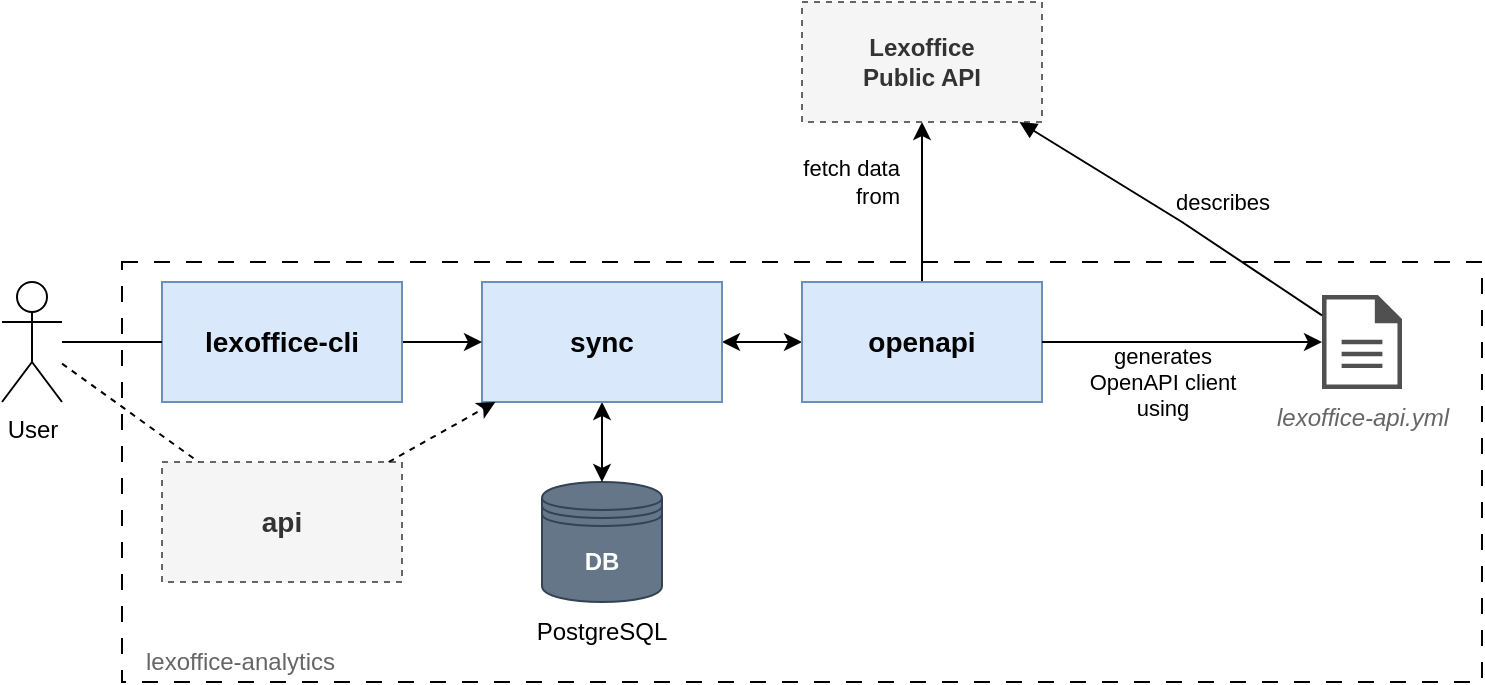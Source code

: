 <mxfile version="24.2.5" type="device" pages="2">
  <diagram name="arch" id="5t-3owG-d0CGpZQSrB-N">
    <mxGraphModel dx="1137" dy="703" grid="1" gridSize="10" guides="1" tooltips="1" connect="1" arrows="1" fold="1" page="1" pageScale="1" pageWidth="827" pageHeight="1169" math="0" shadow="0">
      <root>
        <mxCell id="0" />
        <mxCell id="1" parent="0" />
        <mxCell id="6F3jK066CL-uQGyrBXXv-8" value="" style="rounded=0;whiteSpace=wrap;html=1;fillColor=none;dashed=1;dashPattern=8 8;" parent="1" vertex="1">
          <mxGeometry x="150" y="160" width="680" height="210" as="geometry" />
        </mxCell>
        <mxCell id="6F3jK066CL-uQGyrBXXv-4" value="fetch data&lt;div&gt;from&lt;/div&gt;" style="edgeStyle=orthogonalEdgeStyle;rounded=0;orthogonalLoop=1;jettySize=auto;html=1;exitX=0.5;exitY=0;exitDx=0;exitDy=0;entryX=0.5;entryY=1;entryDx=0;entryDy=0;align=right;" parent="1" source="6F3jK066CL-uQGyrBXXv-1" target="6F3jK066CL-uQGyrBXXv-2" edge="1">
          <mxGeometry x="0.25" y="10" relative="1" as="geometry">
            <mxPoint as="offset" />
            <Array as="points">
              <mxPoint x="550" y="130" />
              <mxPoint x="550" y="130" />
            </Array>
          </mxGeometry>
        </mxCell>
        <mxCell id="vqjh7xbTjIVflylhLhyk-4" style="edgeStyle=orthogonalEdgeStyle;rounded=0;orthogonalLoop=1;jettySize=auto;html=1;exitX=0;exitY=0.5;exitDx=0;exitDy=0;entryX=1;entryY=0.5;entryDx=0;entryDy=0;startArrow=classic;startFill=1;" edge="1" parent="1" source="6F3jK066CL-uQGyrBXXv-1" target="vqjh7xbTjIVflylhLhyk-1">
          <mxGeometry relative="1" as="geometry" />
        </mxCell>
        <mxCell id="6F3jK066CL-uQGyrBXXv-1" value="openapi" style="rounded=0;whiteSpace=wrap;html=1;fillColor=#dae8fc;strokeColor=#6c8ebf;fontStyle=1;fontSize=14;gradientColor=none;" parent="1" vertex="1">
          <mxGeometry x="490" y="170" width="120" height="60" as="geometry" />
        </mxCell>
        <mxCell id="6F3jK066CL-uQGyrBXXv-2" value="Lexoffice&lt;br&gt;Public API" style="rounded=0;whiteSpace=wrap;html=1;fillColor=#f5f5f5;fontColor=#333333;strokeColor=#666666;fontStyle=1;dashed=1;" parent="1" vertex="1">
          <mxGeometry x="490" y="30" width="120" height="60" as="geometry" />
        </mxCell>
        <mxCell id="6F3jK066CL-uQGyrBXXv-5" value="DB" style="shape=datastore;whiteSpace=wrap;html=1;fontStyle=1;fillColor=#647687;strokeColor=#314354;fontColor=#ffffff;" parent="1" vertex="1">
          <mxGeometry x="360" y="270" width="60" height="60" as="geometry" />
        </mxCell>
        <mxCell id="6F3jK066CL-uQGyrBXXv-7" value="PostgreSQL" style="text;html=1;strokeColor=none;fillColor=none;align=center;verticalAlign=middle;whiteSpace=wrap;rounded=0;" parent="1" vertex="1">
          <mxGeometry x="330" y="330" width="120" height="30" as="geometry" />
        </mxCell>
        <mxCell id="6F3jK066CL-uQGyrBXXv-11" value="lexoffice-api.yml" style="sketch=0;pointerEvents=1;shadow=0;dashed=0;html=1;strokeColor=none;fillColor=#505050;labelPosition=center;verticalLabelPosition=bottom;verticalAlign=top;outlineConnect=0;align=center;shape=mxgraph.office.concepts.document;fontStyle=2;fontColor=#666666;" parent="1" vertex="1">
          <mxGeometry x="750" y="176.5" width="40" height="47" as="geometry" />
        </mxCell>
        <mxCell id="6F3jK066CL-uQGyrBXXv-12" value="describes" style="endArrow=block;html=1;rounded=0;endFill=1;" parent="1" edge="1" target="6F3jK066CL-uQGyrBXXv-2" source="6F3jK066CL-uQGyrBXXv-11">
          <mxGeometry x="-0.186" y="-19" width="50" height="50" relative="1" as="geometry">
            <mxPoint x="710" y="60" as="sourcePoint" />
            <mxPoint x="620" y="60" as="targetPoint" />
            <mxPoint as="offset" />
            <Array as="points">
              <mxPoint x="680" y="140" />
            </Array>
          </mxGeometry>
        </mxCell>
        <mxCell id="6F3jK066CL-uQGyrBXXv-13" value="generates&lt;div&gt;OpenAPI client&lt;/div&gt;&lt;div&gt;using&lt;/div&gt;" style="endArrow=classic;html=1;rounded=0;exitX=1;exitY=0.5;exitDx=0;exitDy=0;" parent="1" source="6F3jK066CL-uQGyrBXXv-1" edge="1" target="6F3jK066CL-uQGyrBXXv-11">
          <mxGeometry x="-0.143" y="-20" width="50" height="50" relative="1" as="geometry">
            <mxPoint x="680" y="200" as="sourcePoint" />
            <mxPoint x="700" y="100" as="targetPoint" />
            <mxPoint as="offset" />
          </mxGeometry>
        </mxCell>
        <mxCell id="6F3jK066CL-uQGyrBXXv-14" value="lexoffice-analytics" style="text;html=1;strokeColor=none;fillColor=none;align=left;verticalAlign=middle;whiteSpace=wrap;rounded=0;fontColor=#666666;" parent="1" vertex="1">
          <mxGeometry x="160" y="350" width="110" height="20" as="geometry" />
        </mxCell>
        <mxCell id="vqjh7xbTjIVflylhLhyk-2" style="edgeStyle=orthogonalEdgeStyle;rounded=0;orthogonalLoop=1;jettySize=auto;html=1;exitX=0.5;exitY=1;exitDx=0;exitDy=0;entryX=0.5;entryY=0;entryDx=0;entryDy=0;startArrow=classic;startFill=1;" edge="1" parent="1" source="vqjh7xbTjIVflylhLhyk-1" target="6F3jK066CL-uQGyrBXXv-5">
          <mxGeometry relative="1" as="geometry" />
        </mxCell>
        <mxCell id="vqjh7xbTjIVflylhLhyk-1" value="sync" style="rounded=0;whiteSpace=wrap;html=1;fillColor=#dae8fc;strokeColor=#6c8ebf;fontStyle=1;fontSize=14;" vertex="1" parent="1">
          <mxGeometry x="330" y="170" width="120" height="60" as="geometry" />
        </mxCell>
        <mxCell id="vqjh7xbTjIVflylhLhyk-12" style="edgeStyle=orthogonalEdgeStyle;rounded=0;orthogonalLoop=1;jettySize=auto;html=1;exitX=1;exitY=0.5;exitDx=0;exitDy=0;entryX=0;entryY=0.5;entryDx=0;entryDy=0;" edge="1" parent="1" source="vqjh7xbTjIVflylhLhyk-5" target="vqjh7xbTjIVflylhLhyk-1">
          <mxGeometry relative="1" as="geometry" />
        </mxCell>
        <mxCell id="vqjh7xbTjIVflylhLhyk-5" value="lexoffice-cli" style="rounded=0;whiteSpace=wrap;html=1;fillColor=#dae8fc;strokeColor=#6c8ebf;fontStyle=1;fontSize=14;" vertex="1" parent="1">
          <mxGeometry x="170" y="170" width="120" height="60" as="geometry" />
        </mxCell>
        <mxCell id="vqjh7xbTjIVflylhLhyk-9" value="User" style="shape=umlActor;verticalLabelPosition=bottom;verticalAlign=top;html=1;outlineConnect=0;" vertex="1" parent="1">
          <mxGeometry x="90" y="170" width="30" height="60" as="geometry" />
        </mxCell>
        <mxCell id="vqjh7xbTjIVflylhLhyk-10" value="" style="endArrow=none;html=1;rounded=0;entryX=0;entryY=0.5;entryDx=0;entryDy=0;" edge="1" parent="1" source="vqjh7xbTjIVflylhLhyk-9" target="vqjh7xbTjIVflylhLhyk-5">
          <mxGeometry width="50" height="50" relative="1" as="geometry">
            <mxPoint x="50" y="199.5" as="sourcePoint" />
            <mxPoint x="110" y="199.5" as="targetPoint" />
          </mxGeometry>
        </mxCell>
        <mxCell id="vqjh7xbTjIVflylhLhyk-13" value="api" style="rounded=0;whiteSpace=wrap;html=1;fillColor=#f5f5f5;strokeColor=#666666;fontStyle=1;fontSize=14;dashed=1;fontColor=#333333;" vertex="1" parent="1">
          <mxGeometry x="170" y="260" width="120" height="60" as="geometry" />
        </mxCell>
        <mxCell id="vqjh7xbTjIVflylhLhyk-14" value="" style="endArrow=classic;html=1;rounded=0;dashed=1;" edge="1" parent="1" source="vqjh7xbTjIVflylhLhyk-13" target="vqjh7xbTjIVflylhLhyk-1">
          <mxGeometry width="50" height="50" relative="1" as="geometry">
            <mxPoint x="170" y="370" as="sourcePoint" />
            <mxPoint x="220" y="320" as="targetPoint" />
          </mxGeometry>
        </mxCell>
        <mxCell id="vqjh7xbTjIVflylhLhyk-15" value="" style="endArrow=none;html=1;rounded=0;dashed=1;" edge="1" parent="1" source="vqjh7xbTjIVflylhLhyk-9" target="vqjh7xbTjIVflylhLhyk-13">
          <mxGeometry width="50" height="50" relative="1" as="geometry">
            <mxPoint x="140" y="210" as="sourcePoint" />
            <mxPoint x="180" y="210" as="targetPoint" />
          </mxGeometry>
        </mxCell>
      </root>
    </mxGraphModel>
  </diagram>
  <diagram id="E5f5kEFJcaZQR_0nBf7t" name="db_model">
    <mxGraphModel dx="1137" dy="725" grid="1" gridSize="10" guides="1" tooltips="1" connect="1" arrows="1" fold="1" page="1" pageScale="1" pageWidth="827" pageHeight="1169" math="0" shadow="0">
      <root>
        <mxCell id="0" />
        <mxCell id="1" parent="0" />
        <mxCell id="kGeeS-bBw0bCbX8I_SXT-1" value="voucherlist" style="shape=table;startSize=30;container=1;collapsible=1;childLayout=tableLayout;fixedRows=1;rowLines=0;fontStyle=1;align=center;resizeLast=1;html=1;" vertex="1" parent="1">
          <mxGeometry x="600" y="840" width="240" height="450" as="geometry" />
        </mxCell>
        <mxCell id="kGeeS-bBw0bCbX8I_SXT-2" value="" style="shape=tableRow;horizontal=0;startSize=0;swimlaneHead=0;swimlaneBody=0;fillColor=none;collapsible=0;dropTarget=0;points=[[0,0.5],[1,0.5]];portConstraint=eastwest;top=0;left=0;right=0;bottom=1;" vertex="1" parent="kGeeS-bBw0bCbX8I_SXT-1">
          <mxGeometry y="30" width="240" height="30" as="geometry" />
        </mxCell>
        <mxCell id="kGeeS-bBw0bCbX8I_SXT-3" value="PK" style="shape=partialRectangle;connectable=0;fillColor=none;top=0;left=0;bottom=0;right=0;fontStyle=1;overflow=hidden;whiteSpace=wrap;html=1;" vertex="1" parent="kGeeS-bBw0bCbX8I_SXT-2">
          <mxGeometry width="30" height="30" as="geometry">
            <mxRectangle width="30" height="30" as="alternateBounds" />
          </mxGeometry>
        </mxCell>
        <mxCell id="kGeeS-bBw0bCbX8I_SXT-4" value="id UUID" style="shape=partialRectangle;connectable=0;fillColor=none;top=0;left=0;bottom=0;right=0;align=left;spacingLeft=6;fontStyle=5;overflow=hidden;whiteSpace=wrap;html=1;" vertex="1" parent="kGeeS-bBw0bCbX8I_SXT-2">
          <mxGeometry x="30" width="210" height="30" as="geometry">
            <mxRectangle width="210" height="30" as="alternateBounds" />
          </mxGeometry>
        </mxCell>
        <mxCell id="kGeeS-bBw0bCbX8I_SXT-5" value="" style="shape=tableRow;horizontal=0;startSize=0;swimlaneHead=0;swimlaneBody=0;fillColor=none;collapsible=0;dropTarget=0;points=[[0,0.5],[1,0.5]];portConstraint=eastwest;top=0;left=0;right=0;bottom=0;" vertex="1" parent="kGeeS-bBw0bCbX8I_SXT-1">
          <mxGeometry y="60" width="240" height="30" as="geometry" />
        </mxCell>
        <mxCell id="kGeeS-bBw0bCbX8I_SXT-6" value="" style="shape=partialRectangle;connectable=0;fillColor=none;top=0;left=0;bottom=0;right=0;editable=1;overflow=hidden;whiteSpace=wrap;html=1;" vertex="1" parent="kGeeS-bBw0bCbX8I_SXT-5">
          <mxGeometry width="30" height="30" as="geometry">
            <mxRectangle width="30" height="30" as="alternateBounds" />
          </mxGeometry>
        </mxCell>
        <mxCell id="kGeeS-bBw0bCbX8I_SXT-7" value="voucher_type VARCHAR" style="shape=partialRectangle;connectable=0;fillColor=none;top=0;left=0;bottom=0;right=0;align=left;spacingLeft=6;overflow=hidden;whiteSpace=wrap;html=1;" vertex="1" parent="kGeeS-bBw0bCbX8I_SXT-5">
          <mxGeometry x="30" width="210" height="30" as="geometry">
            <mxRectangle width="210" height="30" as="alternateBounds" />
          </mxGeometry>
        </mxCell>
        <mxCell id="kGeeS-bBw0bCbX8I_SXT-8" value="" style="shape=tableRow;horizontal=0;startSize=0;swimlaneHead=0;swimlaneBody=0;fillColor=none;collapsible=0;dropTarget=0;points=[[0,0.5],[1,0.5]];portConstraint=eastwest;top=0;left=0;right=0;bottom=0;" vertex="1" parent="kGeeS-bBw0bCbX8I_SXT-1">
          <mxGeometry y="90" width="240" height="30" as="geometry" />
        </mxCell>
        <mxCell id="kGeeS-bBw0bCbX8I_SXT-9" value="" style="shape=partialRectangle;connectable=0;fillColor=none;top=0;left=0;bottom=0;right=0;editable=1;overflow=hidden;whiteSpace=wrap;html=1;" vertex="1" parent="kGeeS-bBw0bCbX8I_SXT-8">
          <mxGeometry width="30" height="30" as="geometry">
            <mxRectangle width="30" height="30" as="alternateBounds" />
          </mxGeometry>
        </mxCell>
        <mxCell id="kGeeS-bBw0bCbX8I_SXT-10" value="voucher_status VARCHAR" style="shape=partialRectangle;connectable=0;fillColor=none;top=0;left=0;bottom=0;right=0;align=left;spacingLeft=6;overflow=hidden;whiteSpace=wrap;html=1;" vertex="1" parent="kGeeS-bBw0bCbX8I_SXT-8">
          <mxGeometry x="30" width="210" height="30" as="geometry">
            <mxRectangle width="210" height="30" as="alternateBounds" />
          </mxGeometry>
        </mxCell>
        <mxCell id="kGeeS-bBw0bCbX8I_SXT-11" value="" style="shape=tableRow;horizontal=0;startSize=0;swimlaneHead=0;swimlaneBody=0;fillColor=none;collapsible=0;dropTarget=0;points=[[0,0.5],[1,0.5]];portConstraint=eastwest;top=0;left=0;right=0;bottom=0;" vertex="1" parent="kGeeS-bBw0bCbX8I_SXT-1">
          <mxGeometry y="120" width="240" height="30" as="geometry" />
        </mxCell>
        <mxCell id="kGeeS-bBw0bCbX8I_SXT-12" value="" style="shape=partialRectangle;connectable=0;fillColor=none;top=0;left=0;bottom=0;right=0;editable=1;overflow=hidden;whiteSpace=wrap;html=1;" vertex="1" parent="kGeeS-bBw0bCbX8I_SXT-11">
          <mxGeometry width="30" height="30" as="geometry">
            <mxRectangle width="30" height="30" as="alternateBounds" />
          </mxGeometry>
        </mxCell>
        <mxCell id="kGeeS-bBw0bCbX8I_SXT-13" value="voucher_number VARCHAR" style="shape=partialRectangle;connectable=0;fillColor=none;top=0;left=0;bottom=0;right=0;align=left;spacingLeft=6;overflow=hidden;whiteSpace=wrap;html=1;" vertex="1" parent="kGeeS-bBw0bCbX8I_SXT-11">
          <mxGeometry x="30" width="210" height="30" as="geometry">
            <mxRectangle width="210" height="30" as="alternateBounds" />
          </mxGeometry>
        </mxCell>
        <mxCell id="kGeeS-bBw0bCbX8I_SXT-14" style="shape=tableRow;horizontal=0;startSize=0;swimlaneHead=0;swimlaneBody=0;fillColor=none;collapsible=0;dropTarget=0;points=[[0,0.5],[1,0.5]];portConstraint=eastwest;top=0;left=0;right=0;bottom=0;" vertex="1" parent="kGeeS-bBw0bCbX8I_SXT-1">
          <mxGeometry y="150" width="240" height="30" as="geometry" />
        </mxCell>
        <mxCell id="kGeeS-bBw0bCbX8I_SXT-15" style="shape=partialRectangle;connectable=0;fillColor=none;top=0;left=0;bottom=0;right=0;editable=1;overflow=hidden;whiteSpace=wrap;html=1;" vertex="1" parent="kGeeS-bBw0bCbX8I_SXT-14">
          <mxGeometry width="30" height="30" as="geometry">
            <mxRectangle width="30" height="30" as="alternateBounds" />
          </mxGeometry>
        </mxCell>
        <mxCell id="kGeeS-bBw0bCbX8I_SXT-16" value="voucher_date TIMESTAMP" style="shape=partialRectangle;connectable=0;fillColor=none;top=0;left=0;bottom=0;right=0;align=left;spacingLeft=6;overflow=hidden;whiteSpace=wrap;html=1;" vertex="1" parent="kGeeS-bBw0bCbX8I_SXT-14">
          <mxGeometry x="30" width="210" height="30" as="geometry">
            <mxRectangle width="210" height="30" as="alternateBounds" />
          </mxGeometry>
        </mxCell>
        <mxCell id="kGeeS-bBw0bCbX8I_SXT-17" style="shape=tableRow;horizontal=0;startSize=0;swimlaneHead=0;swimlaneBody=0;fillColor=none;collapsible=0;dropTarget=0;points=[[0,0.5],[1,0.5]];portConstraint=eastwest;top=0;left=0;right=0;bottom=0;" vertex="1" parent="kGeeS-bBw0bCbX8I_SXT-1">
          <mxGeometry y="180" width="240" height="30" as="geometry" />
        </mxCell>
        <mxCell id="kGeeS-bBw0bCbX8I_SXT-18" style="shape=partialRectangle;connectable=0;fillColor=none;top=0;left=0;bottom=0;right=0;editable=1;overflow=hidden;whiteSpace=wrap;html=1;" vertex="1" parent="kGeeS-bBw0bCbX8I_SXT-17">
          <mxGeometry width="30" height="30" as="geometry">
            <mxRectangle width="30" height="30" as="alternateBounds" />
          </mxGeometry>
        </mxCell>
        <mxCell id="kGeeS-bBw0bCbX8I_SXT-19" value="created_date TIMESTAMP" style="shape=partialRectangle;connectable=0;fillColor=none;top=0;left=0;bottom=0;right=0;align=left;spacingLeft=6;overflow=hidden;whiteSpace=wrap;html=1;" vertex="1" parent="kGeeS-bBw0bCbX8I_SXT-17">
          <mxGeometry x="30" width="210" height="30" as="geometry">
            <mxRectangle width="210" height="30" as="alternateBounds" />
          </mxGeometry>
        </mxCell>
        <mxCell id="kGeeS-bBw0bCbX8I_SXT-20" style="shape=tableRow;horizontal=0;startSize=0;swimlaneHead=0;swimlaneBody=0;fillColor=none;collapsible=0;dropTarget=0;points=[[0,0.5],[1,0.5]];portConstraint=eastwest;top=0;left=0;right=0;bottom=0;" vertex="1" parent="kGeeS-bBw0bCbX8I_SXT-1">
          <mxGeometry y="210" width="240" height="30" as="geometry" />
        </mxCell>
        <mxCell id="kGeeS-bBw0bCbX8I_SXT-21" style="shape=partialRectangle;connectable=0;fillColor=none;top=0;left=0;bottom=0;right=0;editable=1;overflow=hidden;whiteSpace=wrap;html=1;" vertex="1" parent="kGeeS-bBw0bCbX8I_SXT-20">
          <mxGeometry width="30" height="30" as="geometry">
            <mxRectangle width="30" height="30" as="alternateBounds" />
          </mxGeometry>
        </mxCell>
        <mxCell id="kGeeS-bBw0bCbX8I_SXT-22" value="updated_date TIMESTAMP" style="shape=partialRectangle;connectable=0;fillColor=none;top=0;left=0;bottom=0;right=0;align=left;spacingLeft=6;overflow=hidden;whiteSpace=wrap;html=1;" vertex="1" parent="kGeeS-bBw0bCbX8I_SXT-20">
          <mxGeometry x="30" width="210" height="30" as="geometry">
            <mxRectangle width="210" height="30" as="alternateBounds" />
          </mxGeometry>
        </mxCell>
        <mxCell id="kGeeS-bBw0bCbX8I_SXT-23" style="shape=tableRow;horizontal=0;startSize=0;swimlaneHead=0;swimlaneBody=0;fillColor=none;collapsible=0;dropTarget=0;points=[[0,0.5],[1,0.5]];portConstraint=eastwest;top=0;left=0;right=0;bottom=0;" vertex="1" parent="kGeeS-bBw0bCbX8I_SXT-1">
          <mxGeometry y="240" width="240" height="30" as="geometry" />
        </mxCell>
        <mxCell id="kGeeS-bBw0bCbX8I_SXT-24" style="shape=partialRectangle;connectable=0;fillColor=none;top=0;left=0;bottom=0;right=0;editable=1;overflow=hidden;whiteSpace=wrap;html=1;" vertex="1" parent="kGeeS-bBw0bCbX8I_SXT-23">
          <mxGeometry width="30" height="30" as="geometry">
            <mxRectangle width="30" height="30" as="alternateBounds" />
          </mxGeometry>
        </mxCell>
        <mxCell id="kGeeS-bBw0bCbX8I_SXT-25" value="due_date TIMESTAMP" style="shape=partialRectangle;connectable=0;fillColor=none;top=0;left=0;bottom=0;right=0;align=left;spacingLeft=6;overflow=hidden;whiteSpace=wrap;html=1;" vertex="1" parent="kGeeS-bBw0bCbX8I_SXT-23">
          <mxGeometry x="30" width="210" height="30" as="geometry">
            <mxRectangle width="210" height="30" as="alternateBounds" />
          </mxGeometry>
        </mxCell>
        <mxCell id="kGeeS-bBw0bCbX8I_SXT-26" style="shape=tableRow;horizontal=0;startSize=0;swimlaneHead=0;swimlaneBody=0;fillColor=none;collapsible=0;dropTarget=0;points=[[0,0.5],[1,0.5]];portConstraint=eastwest;top=0;left=0;right=0;bottom=0;" vertex="1" parent="kGeeS-bBw0bCbX8I_SXT-1">
          <mxGeometry y="270" width="240" height="30" as="geometry" />
        </mxCell>
        <mxCell id="kGeeS-bBw0bCbX8I_SXT-27" style="shape=partialRectangle;connectable=0;fillColor=none;top=0;left=0;bottom=0;right=0;editable=1;overflow=hidden;whiteSpace=wrap;html=1;" vertex="1" parent="kGeeS-bBw0bCbX8I_SXT-26">
          <mxGeometry width="30" height="30" as="geometry">
            <mxRectangle width="30" height="30" as="alternateBounds" />
          </mxGeometry>
        </mxCell>
        <mxCell id="kGeeS-bBw0bCbX8I_SXT-28" value="contact_id UUID" style="shape=partialRectangle;connectable=0;fillColor=none;top=0;left=0;bottom=0;right=0;align=left;spacingLeft=6;overflow=hidden;whiteSpace=wrap;html=1;" vertex="1" parent="kGeeS-bBw0bCbX8I_SXT-26">
          <mxGeometry x="30" width="210" height="30" as="geometry">
            <mxRectangle width="210" height="30" as="alternateBounds" />
          </mxGeometry>
        </mxCell>
        <mxCell id="kGeeS-bBw0bCbX8I_SXT-29" style="shape=tableRow;horizontal=0;startSize=0;swimlaneHead=0;swimlaneBody=0;fillColor=none;collapsible=0;dropTarget=0;points=[[0,0.5],[1,0.5]];portConstraint=eastwest;top=0;left=0;right=0;bottom=0;" vertex="1" parent="kGeeS-bBw0bCbX8I_SXT-1">
          <mxGeometry y="300" width="240" height="30" as="geometry" />
        </mxCell>
        <mxCell id="kGeeS-bBw0bCbX8I_SXT-30" style="shape=partialRectangle;connectable=0;fillColor=none;top=0;left=0;bottom=0;right=0;editable=1;overflow=hidden;whiteSpace=wrap;html=1;" vertex="1" parent="kGeeS-bBw0bCbX8I_SXT-29">
          <mxGeometry width="30" height="30" as="geometry">
            <mxRectangle width="30" height="30" as="alternateBounds" />
          </mxGeometry>
        </mxCell>
        <mxCell id="kGeeS-bBw0bCbX8I_SXT-31" value="contact_name VARCHAR" style="shape=partialRectangle;connectable=0;fillColor=none;top=0;left=0;bottom=0;right=0;align=left;spacingLeft=6;overflow=hidden;whiteSpace=wrap;html=1;" vertex="1" parent="kGeeS-bBw0bCbX8I_SXT-29">
          <mxGeometry x="30" width="210" height="30" as="geometry">
            <mxRectangle width="210" height="30" as="alternateBounds" />
          </mxGeometry>
        </mxCell>
        <mxCell id="kGeeS-bBw0bCbX8I_SXT-32" style="shape=tableRow;horizontal=0;startSize=0;swimlaneHead=0;swimlaneBody=0;fillColor=none;collapsible=0;dropTarget=0;points=[[0,0.5],[1,0.5]];portConstraint=eastwest;top=0;left=0;right=0;bottom=0;" vertex="1" parent="kGeeS-bBw0bCbX8I_SXT-1">
          <mxGeometry y="330" width="240" height="30" as="geometry" />
        </mxCell>
        <mxCell id="kGeeS-bBw0bCbX8I_SXT-33" style="shape=partialRectangle;connectable=0;fillColor=none;top=0;left=0;bottom=0;right=0;editable=1;overflow=hidden;whiteSpace=wrap;html=1;" vertex="1" parent="kGeeS-bBw0bCbX8I_SXT-32">
          <mxGeometry width="30" height="30" as="geometry">
            <mxRectangle width="30" height="30" as="alternateBounds" />
          </mxGeometry>
        </mxCell>
        <mxCell id="kGeeS-bBw0bCbX8I_SXT-34" value="total_amount FLOAT" style="shape=partialRectangle;connectable=0;fillColor=none;top=0;left=0;bottom=0;right=0;align=left;spacingLeft=6;overflow=hidden;whiteSpace=wrap;html=1;" vertex="1" parent="kGeeS-bBw0bCbX8I_SXT-32">
          <mxGeometry x="30" width="210" height="30" as="geometry">
            <mxRectangle width="210" height="30" as="alternateBounds" />
          </mxGeometry>
        </mxCell>
        <mxCell id="kGeeS-bBw0bCbX8I_SXT-35" style="shape=tableRow;horizontal=0;startSize=0;swimlaneHead=0;swimlaneBody=0;fillColor=none;collapsible=0;dropTarget=0;points=[[0,0.5],[1,0.5]];portConstraint=eastwest;top=0;left=0;right=0;bottom=0;" vertex="1" parent="kGeeS-bBw0bCbX8I_SXT-1">
          <mxGeometry y="360" width="240" height="30" as="geometry" />
        </mxCell>
        <mxCell id="kGeeS-bBw0bCbX8I_SXT-36" style="shape=partialRectangle;connectable=0;fillColor=none;top=0;left=0;bottom=0;right=0;editable=1;overflow=hidden;whiteSpace=wrap;html=1;" vertex="1" parent="kGeeS-bBw0bCbX8I_SXT-35">
          <mxGeometry width="30" height="30" as="geometry">
            <mxRectangle width="30" height="30" as="alternateBounds" />
          </mxGeometry>
        </mxCell>
        <mxCell id="kGeeS-bBw0bCbX8I_SXT-37" value="open_amount FLOAT" style="shape=partialRectangle;connectable=0;fillColor=none;top=0;left=0;bottom=0;right=0;align=left;spacingLeft=6;overflow=hidden;whiteSpace=wrap;html=1;" vertex="1" parent="kGeeS-bBw0bCbX8I_SXT-35">
          <mxGeometry x="30" width="210" height="30" as="geometry">
            <mxRectangle width="210" height="30" as="alternateBounds" />
          </mxGeometry>
        </mxCell>
        <mxCell id="kGeeS-bBw0bCbX8I_SXT-38" style="shape=tableRow;horizontal=0;startSize=0;swimlaneHead=0;swimlaneBody=0;fillColor=none;collapsible=0;dropTarget=0;points=[[0,0.5],[1,0.5]];portConstraint=eastwest;top=0;left=0;right=0;bottom=0;" vertex="1" parent="kGeeS-bBw0bCbX8I_SXT-1">
          <mxGeometry y="390" width="240" height="30" as="geometry" />
        </mxCell>
        <mxCell id="kGeeS-bBw0bCbX8I_SXT-39" style="shape=partialRectangle;connectable=0;fillColor=none;top=0;left=0;bottom=0;right=0;editable=1;overflow=hidden;whiteSpace=wrap;html=1;" vertex="1" parent="kGeeS-bBw0bCbX8I_SXT-38">
          <mxGeometry width="30" height="30" as="geometry">
            <mxRectangle width="30" height="30" as="alternateBounds" />
          </mxGeometry>
        </mxCell>
        <mxCell id="kGeeS-bBw0bCbX8I_SXT-40" value="currency VARCHAR" style="shape=partialRectangle;connectable=0;fillColor=none;top=0;left=0;bottom=0;right=0;align=left;spacingLeft=6;overflow=hidden;whiteSpace=wrap;html=1;" vertex="1" parent="kGeeS-bBw0bCbX8I_SXT-38">
          <mxGeometry x="30" width="210" height="30" as="geometry">
            <mxRectangle width="210" height="30" as="alternateBounds" />
          </mxGeometry>
        </mxCell>
        <mxCell id="kGeeS-bBw0bCbX8I_SXT-41" style="shape=tableRow;horizontal=0;startSize=0;swimlaneHead=0;swimlaneBody=0;fillColor=none;collapsible=0;dropTarget=0;points=[[0,0.5],[1,0.5]];portConstraint=eastwest;top=0;left=0;right=0;bottom=0;" vertex="1" parent="kGeeS-bBw0bCbX8I_SXT-1">
          <mxGeometry y="420" width="240" height="30" as="geometry" />
        </mxCell>
        <mxCell id="kGeeS-bBw0bCbX8I_SXT-42" style="shape=partialRectangle;connectable=0;fillColor=none;top=0;left=0;bottom=0;right=0;editable=1;overflow=hidden;whiteSpace=wrap;html=1;" vertex="1" parent="kGeeS-bBw0bCbX8I_SXT-41">
          <mxGeometry width="30" height="30" as="geometry">
            <mxRectangle width="30" height="30" as="alternateBounds" />
          </mxGeometry>
        </mxCell>
        <mxCell id="kGeeS-bBw0bCbX8I_SXT-43" value="archived BOOLEAN" style="shape=partialRectangle;connectable=0;fillColor=none;top=0;left=0;bottom=0;right=0;align=left;spacingLeft=6;overflow=hidden;whiteSpace=wrap;html=1;" vertex="1" parent="kGeeS-bBw0bCbX8I_SXT-41">
          <mxGeometry x="30" width="210" height="30" as="geometry">
            <mxRectangle width="210" height="30" as="alternateBounds" />
          </mxGeometry>
        </mxCell>
        <mxCell id="kGeeS-bBw0bCbX8I_SXT-44" value="invoices" style="shape=table;startSize=30;container=1;collapsible=1;childLayout=tableLayout;fixedRows=1;rowLines=0;fontStyle=1;align=center;resizeLast=1;html=1;" vertex="1" parent="1">
          <mxGeometry x="600" y="200" width="240" height="570" as="geometry" />
        </mxCell>
        <mxCell id="kGeeS-bBw0bCbX8I_SXT-45" value="" style="shape=tableRow;horizontal=0;startSize=0;swimlaneHead=0;swimlaneBody=0;fillColor=none;collapsible=0;dropTarget=0;points=[[0,0.5],[1,0.5]];portConstraint=eastwest;top=0;left=0;right=0;bottom=1;" vertex="1" parent="kGeeS-bBw0bCbX8I_SXT-44">
          <mxGeometry y="30" width="240" height="30" as="geometry" />
        </mxCell>
        <mxCell id="kGeeS-bBw0bCbX8I_SXT-46" value="PK" style="shape=partialRectangle;connectable=0;fillColor=none;top=0;left=0;bottom=0;right=0;fontStyle=1;overflow=hidden;whiteSpace=wrap;html=1;" vertex="1" parent="kGeeS-bBw0bCbX8I_SXT-45">
          <mxGeometry width="30" height="30" as="geometry">
            <mxRectangle width="30" height="30" as="alternateBounds" />
          </mxGeometry>
        </mxCell>
        <mxCell id="kGeeS-bBw0bCbX8I_SXT-47" value="id UUID" style="shape=partialRectangle;connectable=0;fillColor=none;top=0;left=0;bottom=0;right=0;align=left;spacingLeft=6;fontStyle=5;overflow=hidden;whiteSpace=wrap;html=1;" vertex="1" parent="kGeeS-bBw0bCbX8I_SXT-45">
          <mxGeometry x="30" width="210" height="30" as="geometry">
            <mxRectangle width="210" height="30" as="alternateBounds" />
          </mxGeometry>
        </mxCell>
        <mxCell id="kGeeS-bBw0bCbX8I_SXT-48" value="" style="shape=tableRow;horizontal=0;startSize=0;swimlaneHead=0;swimlaneBody=0;fillColor=none;collapsible=0;dropTarget=0;points=[[0,0.5],[1,0.5]];portConstraint=eastwest;top=0;left=0;right=0;bottom=0;" vertex="1" parent="kGeeS-bBw0bCbX8I_SXT-44">
          <mxGeometry y="60" width="240" height="30" as="geometry" />
        </mxCell>
        <mxCell id="kGeeS-bBw0bCbX8I_SXT-49" value="" style="shape=partialRectangle;connectable=0;fillColor=none;top=0;left=0;bottom=0;right=0;editable=1;overflow=hidden;whiteSpace=wrap;html=1;" vertex="1" parent="kGeeS-bBw0bCbX8I_SXT-48">
          <mxGeometry width="30" height="30" as="geometry">
            <mxRectangle width="30" height="30" as="alternateBounds" />
          </mxGeometry>
        </mxCell>
        <mxCell id="kGeeS-bBw0bCbX8I_SXT-50" value="organization_id UUID" style="shape=partialRectangle;connectable=0;fillColor=none;top=0;left=0;bottom=0;right=0;align=left;spacingLeft=6;overflow=hidden;whiteSpace=wrap;html=1;" vertex="1" parent="kGeeS-bBw0bCbX8I_SXT-48">
          <mxGeometry x="30" width="210" height="30" as="geometry">
            <mxRectangle width="210" height="30" as="alternateBounds" />
          </mxGeometry>
        </mxCell>
        <mxCell id="kGeeS-bBw0bCbX8I_SXT-51" value="" style="shape=tableRow;horizontal=0;startSize=0;swimlaneHead=0;swimlaneBody=0;fillColor=none;collapsible=0;dropTarget=0;points=[[0,0.5],[1,0.5]];portConstraint=eastwest;top=0;left=0;right=0;bottom=0;" vertex="1" parent="kGeeS-bBw0bCbX8I_SXT-44">
          <mxGeometry y="90" width="240" height="30" as="geometry" />
        </mxCell>
        <mxCell id="kGeeS-bBw0bCbX8I_SXT-52" value="" style="shape=partialRectangle;connectable=0;fillColor=none;top=0;left=0;bottom=0;right=0;editable=1;overflow=hidden;whiteSpace=wrap;html=1;" vertex="1" parent="kGeeS-bBw0bCbX8I_SXT-51">
          <mxGeometry width="30" height="30" as="geometry">
            <mxRectangle width="30" height="30" as="alternateBounds" />
          </mxGeometry>
        </mxCell>
        <mxCell id="kGeeS-bBw0bCbX8I_SXT-53" value="created_date TIMESTAMP" style="shape=partialRectangle;connectable=0;fillColor=none;top=0;left=0;bottom=0;right=0;align=left;spacingLeft=6;overflow=hidden;whiteSpace=wrap;html=1;" vertex="1" parent="kGeeS-bBw0bCbX8I_SXT-51">
          <mxGeometry x="30" width="210" height="30" as="geometry">
            <mxRectangle width="210" height="30" as="alternateBounds" />
          </mxGeometry>
        </mxCell>
        <mxCell id="kGeeS-bBw0bCbX8I_SXT-54" value="" style="shape=tableRow;horizontal=0;startSize=0;swimlaneHead=0;swimlaneBody=0;fillColor=none;collapsible=0;dropTarget=0;points=[[0,0.5],[1,0.5]];portConstraint=eastwest;top=0;left=0;right=0;bottom=0;" vertex="1" parent="kGeeS-bBw0bCbX8I_SXT-44">
          <mxGeometry y="120" width="240" height="30" as="geometry" />
        </mxCell>
        <mxCell id="kGeeS-bBw0bCbX8I_SXT-55" value="" style="shape=partialRectangle;connectable=0;fillColor=none;top=0;left=0;bottom=0;right=0;editable=1;overflow=hidden;whiteSpace=wrap;html=1;" vertex="1" parent="kGeeS-bBw0bCbX8I_SXT-54">
          <mxGeometry width="30" height="30" as="geometry">
            <mxRectangle width="30" height="30" as="alternateBounds" />
          </mxGeometry>
        </mxCell>
        <mxCell id="kGeeS-bBw0bCbX8I_SXT-56" value="updated_date TIMESTAMP" style="shape=partialRectangle;connectable=0;fillColor=none;top=0;left=0;bottom=0;right=0;align=left;spacingLeft=6;overflow=hidden;whiteSpace=wrap;html=1;" vertex="1" parent="kGeeS-bBw0bCbX8I_SXT-54">
          <mxGeometry x="30" width="210" height="30" as="geometry">
            <mxRectangle width="210" height="30" as="alternateBounds" />
          </mxGeometry>
        </mxCell>
        <mxCell id="kGeeS-bBw0bCbX8I_SXT-57" style="shape=tableRow;horizontal=0;startSize=0;swimlaneHead=0;swimlaneBody=0;fillColor=none;collapsible=0;dropTarget=0;points=[[0,0.5],[1,0.5]];portConstraint=eastwest;top=0;left=0;right=0;bottom=0;" vertex="1" parent="kGeeS-bBw0bCbX8I_SXT-44">
          <mxGeometry y="150" width="240" height="30" as="geometry" />
        </mxCell>
        <mxCell id="kGeeS-bBw0bCbX8I_SXT-58" style="shape=partialRectangle;connectable=0;fillColor=none;top=0;left=0;bottom=0;right=0;editable=1;overflow=hidden;whiteSpace=wrap;html=1;" vertex="1" parent="kGeeS-bBw0bCbX8I_SXT-57">
          <mxGeometry width="30" height="30" as="geometry">
            <mxRectangle width="30" height="30" as="alternateBounds" />
          </mxGeometry>
        </mxCell>
        <mxCell id="kGeeS-bBw0bCbX8I_SXT-59" value="version INTEGER" style="shape=partialRectangle;connectable=0;fillColor=none;top=0;left=0;bottom=0;right=0;align=left;spacingLeft=6;overflow=hidden;whiteSpace=wrap;html=1;" vertex="1" parent="kGeeS-bBw0bCbX8I_SXT-57">
          <mxGeometry x="30" width="210" height="30" as="geometry">
            <mxRectangle width="210" height="30" as="alternateBounds" />
          </mxGeometry>
        </mxCell>
        <mxCell id="kGeeS-bBw0bCbX8I_SXT-60" style="shape=tableRow;horizontal=0;startSize=0;swimlaneHead=0;swimlaneBody=0;fillColor=none;collapsible=0;dropTarget=0;points=[[0,0.5],[1,0.5]];portConstraint=eastwest;top=0;left=0;right=0;bottom=0;" vertex="1" parent="kGeeS-bBw0bCbX8I_SXT-44">
          <mxGeometry y="180" width="240" height="30" as="geometry" />
        </mxCell>
        <mxCell id="kGeeS-bBw0bCbX8I_SXT-61" style="shape=partialRectangle;connectable=0;fillColor=none;top=0;left=0;bottom=0;right=0;editable=1;overflow=hidden;whiteSpace=wrap;html=1;" vertex="1" parent="kGeeS-bBw0bCbX8I_SXT-60">
          <mxGeometry width="30" height="30" as="geometry">
            <mxRectangle width="30" height="30" as="alternateBounds" />
          </mxGeometry>
        </mxCell>
        <mxCell id="kGeeS-bBw0bCbX8I_SXT-62" value="language VARCHAR" style="shape=partialRectangle;connectable=0;fillColor=none;top=0;left=0;bottom=0;right=0;align=left;spacingLeft=6;overflow=hidden;whiteSpace=wrap;html=1;" vertex="1" parent="kGeeS-bBw0bCbX8I_SXT-60">
          <mxGeometry x="30" width="210" height="30" as="geometry">
            <mxRectangle width="210" height="30" as="alternateBounds" />
          </mxGeometry>
        </mxCell>
        <mxCell id="kGeeS-bBw0bCbX8I_SXT-63" style="shape=tableRow;horizontal=0;startSize=0;swimlaneHead=0;swimlaneBody=0;fillColor=none;collapsible=0;dropTarget=0;points=[[0,0.5],[1,0.5]];portConstraint=eastwest;top=0;left=0;right=0;bottom=0;" vertex="1" parent="kGeeS-bBw0bCbX8I_SXT-44">
          <mxGeometry y="210" width="240" height="30" as="geometry" />
        </mxCell>
        <mxCell id="kGeeS-bBw0bCbX8I_SXT-64" style="shape=partialRectangle;connectable=0;fillColor=none;top=0;left=0;bottom=0;right=0;editable=1;overflow=hidden;whiteSpace=wrap;html=1;" vertex="1" parent="kGeeS-bBw0bCbX8I_SXT-63">
          <mxGeometry width="30" height="30" as="geometry">
            <mxRectangle width="30" height="30" as="alternateBounds" />
          </mxGeometry>
        </mxCell>
        <mxCell id="kGeeS-bBw0bCbX8I_SXT-65" value="archived BOOLEAN" style="shape=partialRectangle;connectable=0;fillColor=none;top=0;left=0;bottom=0;right=0;align=left;spacingLeft=6;overflow=hidden;whiteSpace=wrap;html=1;" vertex="1" parent="kGeeS-bBw0bCbX8I_SXT-63">
          <mxGeometry x="30" width="210" height="30" as="geometry">
            <mxRectangle width="210" height="30" as="alternateBounds" />
          </mxGeometry>
        </mxCell>
        <mxCell id="kGeeS-bBw0bCbX8I_SXT-66" style="shape=tableRow;horizontal=0;startSize=0;swimlaneHead=0;swimlaneBody=0;fillColor=none;collapsible=0;dropTarget=0;points=[[0,0.5],[1,0.5]];portConstraint=eastwest;top=0;left=0;right=0;bottom=0;" vertex="1" parent="kGeeS-bBw0bCbX8I_SXT-44">
          <mxGeometry y="240" width="240" height="30" as="geometry" />
        </mxCell>
        <mxCell id="kGeeS-bBw0bCbX8I_SXT-67" style="shape=partialRectangle;connectable=0;fillColor=none;top=0;left=0;bottom=0;right=0;editable=1;overflow=hidden;whiteSpace=wrap;html=1;" vertex="1" parent="kGeeS-bBw0bCbX8I_SXT-66">
          <mxGeometry width="30" height="30" as="geometry">
            <mxRectangle width="30" height="30" as="alternateBounds" />
          </mxGeometry>
        </mxCell>
        <mxCell id="kGeeS-bBw0bCbX8I_SXT-68" value="voucher_status VARCHAR" style="shape=partialRectangle;connectable=0;fillColor=none;top=0;left=0;bottom=0;right=0;align=left;spacingLeft=6;overflow=hidden;whiteSpace=wrap;html=1;" vertex="1" parent="kGeeS-bBw0bCbX8I_SXT-66">
          <mxGeometry x="30" width="210" height="30" as="geometry">
            <mxRectangle width="210" height="30" as="alternateBounds" />
          </mxGeometry>
        </mxCell>
        <mxCell id="kGeeS-bBw0bCbX8I_SXT-69" style="shape=tableRow;horizontal=0;startSize=0;swimlaneHead=0;swimlaneBody=0;fillColor=none;collapsible=0;dropTarget=0;points=[[0,0.5],[1,0.5]];portConstraint=eastwest;top=0;left=0;right=0;bottom=0;" vertex="1" parent="kGeeS-bBw0bCbX8I_SXT-44">
          <mxGeometry y="270" width="240" height="30" as="geometry" />
        </mxCell>
        <mxCell id="kGeeS-bBw0bCbX8I_SXT-70" style="shape=partialRectangle;connectable=0;fillColor=none;top=0;left=0;bottom=0;right=0;editable=1;overflow=hidden;whiteSpace=wrap;html=1;" vertex="1" parent="kGeeS-bBw0bCbX8I_SXT-69">
          <mxGeometry width="30" height="30" as="geometry">
            <mxRectangle width="30" height="30" as="alternateBounds" />
          </mxGeometry>
        </mxCell>
        <mxCell id="kGeeS-bBw0bCbX8I_SXT-71" value="voucher_number VARCHAR" style="shape=partialRectangle;connectable=0;fillColor=none;top=0;left=0;bottom=0;right=0;align=left;spacingLeft=6;overflow=hidden;whiteSpace=wrap;html=1;" vertex="1" parent="kGeeS-bBw0bCbX8I_SXT-69">
          <mxGeometry x="30" width="210" height="30" as="geometry">
            <mxRectangle width="210" height="30" as="alternateBounds" />
          </mxGeometry>
        </mxCell>
        <mxCell id="kGeeS-bBw0bCbX8I_SXT-72" style="shape=tableRow;horizontal=0;startSize=0;swimlaneHead=0;swimlaneBody=0;fillColor=none;collapsible=0;dropTarget=0;points=[[0,0.5],[1,0.5]];portConstraint=eastwest;top=0;left=0;right=0;bottom=0;" vertex="1" parent="kGeeS-bBw0bCbX8I_SXT-44">
          <mxGeometry y="300" width="240" height="30" as="geometry" />
        </mxCell>
        <mxCell id="kGeeS-bBw0bCbX8I_SXT-73" style="shape=partialRectangle;connectable=0;fillColor=none;top=0;left=0;bottom=0;right=0;editable=1;overflow=hidden;whiteSpace=wrap;html=1;" vertex="1" parent="kGeeS-bBw0bCbX8I_SXT-72">
          <mxGeometry width="30" height="30" as="geometry">
            <mxRectangle width="30" height="30" as="alternateBounds" />
          </mxGeometry>
        </mxCell>
        <mxCell id="kGeeS-bBw0bCbX8I_SXT-74" value="voucher_date TIMESTAMP" style="shape=partialRectangle;connectable=0;fillColor=none;top=0;left=0;bottom=0;right=0;align=left;spacingLeft=6;overflow=hidden;whiteSpace=wrap;html=1;" vertex="1" parent="kGeeS-bBw0bCbX8I_SXT-72">
          <mxGeometry x="30" width="210" height="30" as="geometry">
            <mxRectangle width="210" height="30" as="alternateBounds" />
          </mxGeometry>
        </mxCell>
        <mxCell id="kGeeS-bBw0bCbX8I_SXT-75" style="shape=tableRow;horizontal=0;startSize=0;swimlaneHead=0;swimlaneBody=0;fillColor=none;collapsible=0;dropTarget=0;points=[[0,0.5],[1,0.5]];portConstraint=eastwest;top=0;left=0;right=0;bottom=0;" vertex="1" parent="kGeeS-bBw0bCbX8I_SXT-44">
          <mxGeometry y="330" width="240" height="30" as="geometry" />
        </mxCell>
        <mxCell id="kGeeS-bBw0bCbX8I_SXT-76" style="shape=partialRectangle;connectable=0;fillColor=none;top=0;left=0;bottom=0;right=0;editable=1;overflow=hidden;whiteSpace=wrap;html=1;" vertex="1" parent="kGeeS-bBw0bCbX8I_SXT-75">
          <mxGeometry width="30" height="30" as="geometry">
            <mxRectangle width="30" height="30" as="alternateBounds" />
          </mxGeometry>
        </mxCell>
        <mxCell id="kGeeS-bBw0bCbX8I_SXT-77" value="due_date TIMESTAMP" style="shape=partialRectangle;connectable=0;fillColor=none;top=0;left=0;bottom=0;right=0;align=left;spacingLeft=6;overflow=hidden;whiteSpace=wrap;html=1;" vertex="1" parent="kGeeS-bBw0bCbX8I_SXT-75">
          <mxGeometry x="30" width="210" height="30" as="geometry">
            <mxRectangle width="210" height="30" as="alternateBounds" />
          </mxGeometry>
        </mxCell>
        <mxCell id="kGeeS-bBw0bCbX8I_SXT-78" style="shape=tableRow;horizontal=0;startSize=0;swimlaneHead=0;swimlaneBody=0;fillColor=none;collapsible=0;dropTarget=0;points=[[0,0.5],[1,0.5]];portConstraint=eastwest;top=0;left=0;right=0;bottom=0;" vertex="1" parent="kGeeS-bBw0bCbX8I_SXT-44">
          <mxGeometry y="360" width="240" height="30" as="geometry" />
        </mxCell>
        <mxCell id="kGeeS-bBw0bCbX8I_SXT-79" value="FK" style="shape=partialRectangle;connectable=0;fillColor=none;top=0;left=0;bottom=0;right=0;editable=1;overflow=hidden;whiteSpace=wrap;html=1;" vertex="1" parent="kGeeS-bBw0bCbX8I_SXT-78">
          <mxGeometry width="30" height="30" as="geometry">
            <mxRectangle width="30" height="30" as="alternateBounds" />
          </mxGeometry>
        </mxCell>
        <mxCell id="kGeeS-bBw0bCbX8I_SXT-80" value="address_id UUID" style="shape=partialRectangle;connectable=0;fillColor=none;top=0;left=0;bottom=0;right=0;align=left;spacingLeft=6;overflow=hidden;whiteSpace=wrap;html=1;" vertex="1" parent="kGeeS-bBw0bCbX8I_SXT-78">
          <mxGeometry x="30" width="210" height="30" as="geometry">
            <mxRectangle width="210" height="30" as="alternateBounds" />
          </mxGeometry>
        </mxCell>
        <mxCell id="kGeeS-bBw0bCbX8I_SXT-81" style="shape=tableRow;horizontal=0;startSize=0;swimlaneHead=0;swimlaneBody=0;fillColor=none;collapsible=0;dropTarget=0;points=[[0,0.5],[1,0.5]];portConstraint=eastwest;top=0;left=0;right=0;bottom=0;" vertex="1" parent="kGeeS-bBw0bCbX8I_SXT-44">
          <mxGeometry y="390" width="240" height="30" as="geometry" />
        </mxCell>
        <mxCell id="kGeeS-bBw0bCbX8I_SXT-82" style="shape=partialRectangle;connectable=0;fillColor=none;top=0;left=0;bottom=0;right=0;editable=1;overflow=hidden;whiteSpace=wrap;html=1;" vertex="1" parent="kGeeS-bBw0bCbX8I_SXT-81">
          <mxGeometry width="30" height="30" as="geometry">
            <mxRectangle width="30" height="30" as="alternateBounds" />
          </mxGeometry>
        </mxCell>
        <mxCell id="kGeeS-bBw0bCbX8I_SXT-83" value="currency VARCHAR" style="shape=partialRectangle;connectable=0;fillColor=none;top=0;left=0;bottom=0;right=0;align=left;spacingLeft=6;overflow=hidden;whiteSpace=wrap;html=1;" vertex="1" parent="kGeeS-bBw0bCbX8I_SXT-81">
          <mxGeometry x="30" width="210" height="30" as="geometry">
            <mxRectangle width="210" height="30" as="alternateBounds" />
          </mxGeometry>
        </mxCell>
        <mxCell id="kGeeS-bBw0bCbX8I_SXT-84" style="shape=tableRow;horizontal=0;startSize=0;swimlaneHead=0;swimlaneBody=0;fillColor=none;collapsible=0;dropTarget=0;points=[[0,0.5],[1,0.5]];portConstraint=eastwest;top=0;left=0;right=0;bottom=0;" vertex="1" parent="kGeeS-bBw0bCbX8I_SXT-44">
          <mxGeometry y="420" width="240" height="30" as="geometry" />
        </mxCell>
        <mxCell id="kGeeS-bBw0bCbX8I_SXT-85" style="shape=partialRectangle;connectable=0;fillColor=none;top=0;left=0;bottom=0;right=0;editable=1;overflow=hidden;whiteSpace=wrap;html=1;" vertex="1" parent="kGeeS-bBw0bCbX8I_SXT-84">
          <mxGeometry width="30" height="30" as="geometry">
            <mxRectangle width="30" height="30" as="alternateBounds" />
          </mxGeometry>
        </mxCell>
        <mxCell id="kGeeS-bBw0bCbX8I_SXT-86" value="total_net_amount FLOAT" style="shape=partialRectangle;connectable=0;fillColor=none;top=0;left=0;bottom=0;right=0;align=left;spacingLeft=6;overflow=hidden;whiteSpace=wrap;html=1;" vertex="1" parent="kGeeS-bBw0bCbX8I_SXT-84">
          <mxGeometry x="30" width="210" height="30" as="geometry">
            <mxRectangle width="210" height="30" as="alternateBounds" />
          </mxGeometry>
        </mxCell>
        <mxCell id="kGeeS-bBw0bCbX8I_SXT-87" style="shape=tableRow;horizontal=0;startSize=0;swimlaneHead=0;swimlaneBody=0;fillColor=none;collapsible=0;dropTarget=0;points=[[0,0.5],[1,0.5]];portConstraint=eastwest;top=0;left=0;right=0;bottom=0;" vertex="1" parent="kGeeS-bBw0bCbX8I_SXT-44">
          <mxGeometry y="450" width="240" height="30" as="geometry" />
        </mxCell>
        <mxCell id="kGeeS-bBw0bCbX8I_SXT-88" style="shape=partialRectangle;connectable=0;fillColor=none;top=0;left=0;bottom=0;right=0;editable=1;overflow=hidden;whiteSpace=wrap;html=1;" vertex="1" parent="kGeeS-bBw0bCbX8I_SXT-87">
          <mxGeometry width="30" height="30" as="geometry">
            <mxRectangle width="30" height="30" as="alternateBounds" />
          </mxGeometry>
        </mxCell>
        <mxCell id="kGeeS-bBw0bCbX8I_SXT-89" value="total_gross_amount FLOAT" style="shape=partialRectangle;connectable=0;fillColor=none;top=0;left=0;bottom=0;right=0;align=left;spacingLeft=6;overflow=hidden;whiteSpace=wrap;html=1;" vertex="1" parent="kGeeS-bBw0bCbX8I_SXT-87">
          <mxGeometry x="30" width="210" height="30" as="geometry">
            <mxRectangle width="210" height="30" as="alternateBounds" />
          </mxGeometry>
        </mxCell>
        <mxCell id="kGeeS-bBw0bCbX8I_SXT-90" style="shape=tableRow;horizontal=0;startSize=0;swimlaneHead=0;swimlaneBody=0;fillColor=none;collapsible=0;dropTarget=0;points=[[0,0.5],[1,0.5]];portConstraint=eastwest;top=0;left=0;right=0;bottom=0;" vertex="1" parent="kGeeS-bBw0bCbX8I_SXT-44">
          <mxGeometry y="480" width="240" height="30" as="geometry" />
        </mxCell>
        <mxCell id="kGeeS-bBw0bCbX8I_SXT-91" style="shape=partialRectangle;connectable=0;fillColor=none;top=0;left=0;bottom=0;right=0;editable=1;overflow=hidden;whiteSpace=wrap;html=1;" vertex="1" parent="kGeeS-bBw0bCbX8I_SXT-90">
          <mxGeometry width="30" height="30" as="geometry">
            <mxRectangle width="30" height="30" as="alternateBounds" />
          </mxGeometry>
        </mxCell>
        <mxCell id="kGeeS-bBw0bCbX8I_SXT-92" value="total_tax_amount FLOAT" style="shape=partialRectangle;connectable=0;fillColor=none;top=0;left=0;bottom=0;right=0;align=left;spacingLeft=6;overflow=hidden;whiteSpace=wrap;html=1;" vertex="1" parent="kGeeS-bBw0bCbX8I_SXT-90">
          <mxGeometry x="30" width="210" height="30" as="geometry">
            <mxRectangle width="210" height="30" as="alternateBounds" />
          </mxGeometry>
        </mxCell>
        <mxCell id="kGeeS-bBw0bCbX8I_SXT-93" style="shape=tableRow;horizontal=0;startSize=0;swimlaneHead=0;swimlaneBody=0;fillColor=none;collapsible=0;dropTarget=0;points=[[0,0.5],[1,0.5]];portConstraint=eastwest;top=0;left=0;right=0;bottom=0;" vertex="1" parent="kGeeS-bBw0bCbX8I_SXT-44">
          <mxGeometry y="510" width="240" height="30" as="geometry" />
        </mxCell>
        <mxCell id="kGeeS-bBw0bCbX8I_SXT-94" style="shape=partialRectangle;connectable=0;fillColor=none;top=0;left=0;bottom=0;right=0;editable=1;overflow=hidden;whiteSpace=wrap;html=1;" vertex="1" parent="kGeeS-bBw0bCbX8I_SXT-93">
          <mxGeometry width="30" height="30" as="geometry">
            <mxRectangle width="30" height="30" as="alternateBounds" />
          </mxGeometry>
        </mxCell>
        <mxCell id="kGeeS-bBw0bCbX8I_SXT-95" value="total_discount_absolute FLOAT" style="shape=partialRectangle;connectable=0;fillColor=none;top=0;left=0;bottom=0;right=0;align=left;spacingLeft=6;overflow=hidden;whiteSpace=wrap;html=1;" vertex="1" parent="kGeeS-bBw0bCbX8I_SXT-93">
          <mxGeometry x="30" width="210" height="30" as="geometry">
            <mxRectangle width="210" height="30" as="alternateBounds" />
          </mxGeometry>
        </mxCell>
        <mxCell id="kGeeS-bBw0bCbX8I_SXT-96" style="shape=tableRow;horizontal=0;startSize=0;swimlaneHead=0;swimlaneBody=0;fillColor=none;collapsible=0;dropTarget=0;points=[[0,0.5],[1,0.5]];portConstraint=eastwest;top=0;left=0;right=0;bottom=0;" vertex="1" parent="kGeeS-bBw0bCbX8I_SXT-44">
          <mxGeometry y="540" width="240" height="30" as="geometry" />
        </mxCell>
        <mxCell id="kGeeS-bBw0bCbX8I_SXT-97" style="shape=partialRectangle;connectable=0;fillColor=none;top=0;left=0;bottom=0;right=0;editable=1;overflow=hidden;whiteSpace=wrap;html=1;" vertex="1" parent="kGeeS-bBw0bCbX8I_SXT-96">
          <mxGeometry width="30" height="30" as="geometry">
            <mxRectangle width="30" height="30" as="alternateBounds" />
          </mxGeometry>
        </mxCell>
        <mxCell id="kGeeS-bBw0bCbX8I_SXT-98" value="total_discount_percentage FLOAT" style="shape=partialRectangle;connectable=0;fillColor=none;top=0;left=0;bottom=0;right=0;align=left;spacingLeft=6;overflow=hidden;whiteSpace=wrap;html=1;" vertex="1" parent="kGeeS-bBw0bCbX8I_SXT-96">
          <mxGeometry x="30" width="210" height="30" as="geometry">
            <mxRectangle width="210" height="30" as="alternateBounds" />
          </mxGeometry>
        </mxCell>
        <mxCell id="kGeeS-bBw0bCbX8I_SXT-99" value="addresses" style="shape=table;startSize=30;container=1;collapsible=1;childLayout=tableLayout;fixedRows=1;rowLines=0;fontStyle=1;align=center;resizeLast=1;html=1;" vertex="1" parent="1">
          <mxGeometry x="360" y="530" width="200" height="300" as="geometry" />
        </mxCell>
        <mxCell id="kGeeS-bBw0bCbX8I_SXT-100" value="" style="shape=tableRow;horizontal=0;startSize=0;swimlaneHead=0;swimlaneBody=0;fillColor=none;collapsible=0;dropTarget=0;points=[[0,0.5],[1,0.5]];portConstraint=eastwest;top=0;left=0;right=0;bottom=1;" vertex="1" parent="kGeeS-bBw0bCbX8I_SXT-99">
          <mxGeometry y="30" width="200" height="30" as="geometry" />
        </mxCell>
        <mxCell id="kGeeS-bBw0bCbX8I_SXT-101" value="PK" style="shape=partialRectangle;connectable=0;fillColor=none;top=0;left=0;bottom=0;right=0;fontStyle=1;overflow=hidden;whiteSpace=wrap;html=1;" vertex="1" parent="kGeeS-bBw0bCbX8I_SXT-100">
          <mxGeometry width="30" height="30" as="geometry">
            <mxRectangle width="30" height="30" as="alternateBounds" />
          </mxGeometry>
        </mxCell>
        <mxCell id="kGeeS-bBw0bCbX8I_SXT-102" value="contact_id UUID" style="shape=partialRectangle;connectable=0;fillColor=none;top=0;left=0;bottom=0;right=0;align=left;spacingLeft=6;fontStyle=5;overflow=hidden;whiteSpace=wrap;html=1;" vertex="1" parent="kGeeS-bBw0bCbX8I_SXT-100">
          <mxGeometry x="30" width="170" height="30" as="geometry">
            <mxRectangle width="170" height="30" as="alternateBounds" />
          </mxGeometry>
        </mxCell>
        <mxCell id="kGeeS-bBw0bCbX8I_SXT-238" style="shape=tableRow;horizontal=0;startSize=0;swimlaneHead=0;swimlaneBody=0;fillColor=none;collapsible=0;dropTarget=0;points=[[0,0.5],[1,0.5]];portConstraint=eastwest;top=0;left=0;right=0;bottom=0;" vertex="1" parent="kGeeS-bBw0bCbX8I_SXT-99">
          <mxGeometry y="60" width="200" height="30" as="geometry" />
        </mxCell>
        <mxCell id="kGeeS-bBw0bCbX8I_SXT-239" style="shape=partialRectangle;connectable=0;fillColor=none;top=0;left=0;bottom=0;right=0;editable=1;overflow=hidden;whiteSpace=wrap;html=1;" vertex="1" parent="kGeeS-bBw0bCbX8I_SXT-238">
          <mxGeometry width="30" height="30" as="geometry">
            <mxRectangle width="30" height="30" as="alternateBounds" />
          </mxGeometry>
        </mxCell>
        <mxCell id="kGeeS-bBw0bCbX8I_SXT-240" value="type VARCHAR" style="shape=partialRectangle;connectable=0;fillColor=none;top=0;left=0;bottom=0;right=0;align=left;spacingLeft=6;overflow=hidden;whiteSpace=wrap;html=1;" vertex="1" parent="kGeeS-bBw0bCbX8I_SXT-238">
          <mxGeometry x="30" width="170" height="30" as="geometry">
            <mxRectangle width="170" height="30" as="alternateBounds" />
          </mxGeometry>
        </mxCell>
        <mxCell id="kGeeS-bBw0bCbX8I_SXT-103" value="" style="shape=tableRow;horizontal=0;startSize=0;swimlaneHead=0;swimlaneBody=0;fillColor=none;collapsible=0;dropTarget=0;points=[[0,0.5],[1,0.5]];portConstraint=eastwest;top=0;left=0;right=0;bottom=0;" vertex="1" parent="kGeeS-bBw0bCbX8I_SXT-99">
          <mxGeometry y="90" width="200" height="30" as="geometry" />
        </mxCell>
        <mxCell id="kGeeS-bBw0bCbX8I_SXT-104" value="" style="shape=partialRectangle;connectable=0;fillColor=none;top=0;left=0;bottom=0;right=0;editable=1;overflow=hidden;whiteSpace=wrap;html=1;" vertex="1" parent="kGeeS-bBw0bCbX8I_SXT-103">
          <mxGeometry width="30" height="30" as="geometry">
            <mxRectangle width="30" height="30" as="alternateBounds" />
          </mxGeometry>
        </mxCell>
        <mxCell id="kGeeS-bBw0bCbX8I_SXT-105" value="name VARCHAR" style="shape=partialRectangle;connectable=0;fillColor=none;top=0;left=0;bottom=0;right=0;align=left;spacingLeft=6;overflow=hidden;whiteSpace=wrap;html=1;" vertex="1" parent="kGeeS-bBw0bCbX8I_SXT-103">
          <mxGeometry x="30" width="170" height="30" as="geometry">
            <mxRectangle width="170" height="30" as="alternateBounds" />
          </mxGeometry>
        </mxCell>
        <mxCell id="kGeeS-bBw0bCbX8I_SXT-106" value="" style="shape=tableRow;horizontal=0;startSize=0;swimlaneHead=0;swimlaneBody=0;fillColor=none;collapsible=0;dropTarget=0;points=[[0,0.5],[1,0.5]];portConstraint=eastwest;top=0;left=0;right=0;bottom=0;" vertex="1" parent="kGeeS-bBw0bCbX8I_SXT-99">
          <mxGeometry y="120" width="200" height="30" as="geometry" />
        </mxCell>
        <mxCell id="kGeeS-bBw0bCbX8I_SXT-107" value="" style="shape=partialRectangle;connectable=0;fillColor=none;top=0;left=0;bottom=0;right=0;editable=1;overflow=hidden;whiteSpace=wrap;html=1;" vertex="1" parent="kGeeS-bBw0bCbX8I_SXT-106">
          <mxGeometry width="30" height="30" as="geometry">
            <mxRectangle width="30" height="30" as="alternateBounds" />
          </mxGeometry>
        </mxCell>
        <mxCell id="kGeeS-bBw0bCbX8I_SXT-108" value="supplement VARCHAR" style="shape=partialRectangle;connectable=0;fillColor=none;top=0;left=0;bottom=0;right=0;align=left;spacingLeft=6;overflow=hidden;whiteSpace=wrap;html=1;" vertex="1" parent="kGeeS-bBw0bCbX8I_SXT-106">
          <mxGeometry x="30" width="170" height="30" as="geometry">
            <mxRectangle width="170" height="30" as="alternateBounds" />
          </mxGeometry>
        </mxCell>
        <mxCell id="kGeeS-bBw0bCbX8I_SXT-109" value="" style="shape=tableRow;horizontal=0;startSize=0;swimlaneHead=0;swimlaneBody=0;fillColor=none;collapsible=0;dropTarget=0;points=[[0,0.5],[1,0.5]];portConstraint=eastwest;top=0;left=0;right=0;bottom=0;" vertex="1" parent="kGeeS-bBw0bCbX8I_SXT-99">
          <mxGeometry y="150" width="200" height="30" as="geometry" />
        </mxCell>
        <mxCell id="kGeeS-bBw0bCbX8I_SXT-110" value="" style="shape=partialRectangle;connectable=0;fillColor=none;top=0;left=0;bottom=0;right=0;editable=1;overflow=hidden;whiteSpace=wrap;html=1;" vertex="1" parent="kGeeS-bBw0bCbX8I_SXT-109">
          <mxGeometry width="30" height="30" as="geometry">
            <mxRectangle width="30" height="30" as="alternateBounds" />
          </mxGeometry>
        </mxCell>
        <mxCell id="kGeeS-bBw0bCbX8I_SXT-111" value="street VARCHAR" style="shape=partialRectangle;connectable=0;fillColor=none;top=0;left=0;bottom=0;right=0;align=left;spacingLeft=6;overflow=hidden;whiteSpace=wrap;html=1;" vertex="1" parent="kGeeS-bBw0bCbX8I_SXT-109">
          <mxGeometry x="30" width="170" height="30" as="geometry">
            <mxRectangle width="170" height="30" as="alternateBounds" />
          </mxGeometry>
        </mxCell>
        <mxCell id="kGeeS-bBw0bCbX8I_SXT-113" style="shape=tableRow;horizontal=0;startSize=0;swimlaneHead=0;swimlaneBody=0;fillColor=none;collapsible=0;dropTarget=0;points=[[0,0.5],[1,0.5]];portConstraint=eastwest;top=0;left=0;right=0;bottom=0;" vertex="1" parent="kGeeS-bBw0bCbX8I_SXT-99">
          <mxGeometry y="180" width="200" height="30" as="geometry" />
        </mxCell>
        <mxCell id="kGeeS-bBw0bCbX8I_SXT-114" style="shape=partialRectangle;connectable=0;fillColor=none;top=0;left=0;bottom=0;right=0;editable=1;overflow=hidden;whiteSpace=wrap;html=1;" vertex="1" parent="kGeeS-bBw0bCbX8I_SXT-113">
          <mxGeometry width="30" height="30" as="geometry">
            <mxRectangle width="30" height="30" as="alternateBounds" />
          </mxGeometry>
        </mxCell>
        <mxCell id="kGeeS-bBw0bCbX8I_SXT-115" value="city VARCHAR" style="shape=partialRectangle;connectable=0;fillColor=none;top=0;left=0;bottom=0;right=0;align=left;spacingLeft=6;overflow=hidden;whiteSpace=wrap;html=1;" vertex="1" parent="kGeeS-bBw0bCbX8I_SXT-113">
          <mxGeometry x="30" width="170" height="30" as="geometry">
            <mxRectangle width="170" height="30" as="alternateBounds" />
          </mxGeometry>
        </mxCell>
        <mxCell id="kGeeS-bBw0bCbX8I_SXT-116" style="shape=tableRow;horizontal=0;startSize=0;swimlaneHead=0;swimlaneBody=0;fillColor=none;collapsible=0;dropTarget=0;points=[[0,0.5],[1,0.5]];portConstraint=eastwest;top=0;left=0;right=0;bottom=0;" vertex="1" parent="kGeeS-bBw0bCbX8I_SXT-99">
          <mxGeometry y="210" width="200" height="30" as="geometry" />
        </mxCell>
        <mxCell id="kGeeS-bBw0bCbX8I_SXT-117" style="shape=partialRectangle;connectable=0;fillColor=none;top=0;left=0;bottom=0;right=0;editable=1;overflow=hidden;whiteSpace=wrap;html=1;" vertex="1" parent="kGeeS-bBw0bCbX8I_SXT-116">
          <mxGeometry width="30" height="30" as="geometry">
            <mxRectangle width="30" height="30" as="alternateBounds" />
          </mxGeometry>
        </mxCell>
        <mxCell id="kGeeS-bBw0bCbX8I_SXT-118" value="zip VARCHAR" style="shape=partialRectangle;connectable=0;fillColor=none;top=0;left=0;bottom=0;right=0;align=left;spacingLeft=6;overflow=hidden;whiteSpace=wrap;html=1;" vertex="1" parent="kGeeS-bBw0bCbX8I_SXT-116">
          <mxGeometry x="30" width="170" height="30" as="geometry">
            <mxRectangle width="170" height="30" as="alternateBounds" />
          </mxGeometry>
        </mxCell>
        <mxCell id="kGeeS-bBw0bCbX8I_SXT-119" style="shape=tableRow;horizontal=0;startSize=0;swimlaneHead=0;swimlaneBody=0;fillColor=none;collapsible=0;dropTarget=0;points=[[0,0.5],[1,0.5]];portConstraint=eastwest;top=0;left=0;right=0;bottom=0;" vertex="1" parent="kGeeS-bBw0bCbX8I_SXT-99">
          <mxGeometry y="240" width="200" height="30" as="geometry" />
        </mxCell>
        <mxCell id="kGeeS-bBw0bCbX8I_SXT-120" style="shape=partialRectangle;connectable=0;fillColor=none;top=0;left=0;bottom=0;right=0;editable=1;overflow=hidden;whiteSpace=wrap;html=1;" vertex="1" parent="kGeeS-bBw0bCbX8I_SXT-119">
          <mxGeometry width="30" height="30" as="geometry">
            <mxRectangle width="30" height="30" as="alternateBounds" />
          </mxGeometry>
        </mxCell>
        <mxCell id="kGeeS-bBw0bCbX8I_SXT-121" value="country_code VARCHAR" style="shape=partialRectangle;connectable=0;fillColor=none;top=0;left=0;bottom=0;right=0;align=left;spacingLeft=6;overflow=hidden;whiteSpace=wrap;html=1;" vertex="1" parent="kGeeS-bBw0bCbX8I_SXT-119">
          <mxGeometry x="30" width="170" height="30" as="geometry">
            <mxRectangle width="170" height="30" as="alternateBounds" />
          </mxGeometry>
        </mxCell>
        <mxCell id="kGeeS-bBw0bCbX8I_SXT-122" style="shape=tableRow;horizontal=0;startSize=0;swimlaneHead=0;swimlaneBody=0;fillColor=none;collapsible=0;dropTarget=0;points=[[0,0.5],[1,0.5]];portConstraint=eastwest;top=0;left=0;right=0;bottom=0;" vertex="1" parent="kGeeS-bBw0bCbX8I_SXT-99">
          <mxGeometry y="270" width="200" height="30" as="geometry" />
        </mxCell>
        <mxCell id="kGeeS-bBw0bCbX8I_SXT-123" style="shape=partialRectangle;connectable=0;fillColor=none;top=0;left=0;bottom=0;right=0;editable=1;overflow=hidden;whiteSpace=wrap;html=1;" vertex="1" parent="kGeeS-bBw0bCbX8I_SXT-122">
          <mxGeometry width="30" height="30" as="geometry">
            <mxRectangle width="30" height="30" as="alternateBounds" />
          </mxGeometry>
        </mxCell>
        <mxCell id="kGeeS-bBw0bCbX8I_SXT-124" value="contact_person VARCHAR" style="shape=partialRectangle;connectable=0;fillColor=none;top=0;left=0;bottom=0;right=0;align=left;spacingLeft=6;overflow=hidden;whiteSpace=wrap;html=1;" vertex="1" parent="kGeeS-bBw0bCbX8I_SXT-122">
          <mxGeometry x="30" width="170" height="30" as="geometry">
            <mxRectangle width="170" height="30" as="alternateBounds" />
          </mxGeometry>
        </mxCell>
        <mxCell id="kGeeS-bBw0bCbX8I_SXT-112" style="edgeStyle=orthogonalEdgeStyle;rounded=0;orthogonalLoop=1;jettySize=auto;html=1;exitX=1;exitY=0.5;exitDx=0;exitDy=0;entryX=0;entryY=0.5;entryDx=0;entryDy=0;endArrow=none;endFill=0;" edge="1" parent="1" source="kGeeS-bBw0bCbX8I_SXT-100" target="kGeeS-bBw0bCbX8I_SXT-78">
          <mxGeometry relative="1" as="geometry" />
        </mxCell>
        <mxCell id="kGeeS-bBw0bCbX8I_SXT-125" value="metadata" style="shape=table;startSize=30;container=1;collapsible=1;childLayout=tableLayout;fixedRows=1;rowLines=0;fontStyle=1;align=center;resizeLast=1;html=1;" vertex="1" parent="1">
          <mxGeometry x="920" y="200" width="240" height="330" as="geometry" />
        </mxCell>
        <mxCell id="kGeeS-bBw0bCbX8I_SXT-126" value="" style="shape=tableRow;horizontal=0;startSize=0;swimlaneHead=0;swimlaneBody=0;fillColor=none;collapsible=0;dropTarget=0;points=[[0,0.5],[1,0.5]];portConstraint=eastwest;top=0;left=0;right=0;bottom=1;" vertex="1" parent="kGeeS-bBw0bCbX8I_SXT-125">
          <mxGeometry y="30" width="240" height="30" as="geometry" />
        </mxCell>
        <mxCell id="kGeeS-bBw0bCbX8I_SXT-127" value="PK" style="shape=partialRectangle;connectable=0;fillColor=none;top=0;left=0;bottom=0;right=0;fontStyle=1;overflow=hidden;whiteSpace=wrap;html=1;" vertex="1" parent="kGeeS-bBw0bCbX8I_SXT-126">
          <mxGeometry width="30" height="30" as="geometry">
            <mxRectangle width="30" height="30" as="alternateBounds" />
          </mxGeometry>
        </mxCell>
        <mxCell id="kGeeS-bBw0bCbX8I_SXT-128" value="id SERIAL" style="shape=partialRectangle;connectable=0;fillColor=none;top=0;left=0;bottom=0;right=0;align=left;spacingLeft=6;fontStyle=5;overflow=hidden;whiteSpace=wrap;html=1;" vertex="1" parent="kGeeS-bBw0bCbX8I_SXT-126">
          <mxGeometry x="30" width="210" height="30" as="geometry">
            <mxRectangle width="210" height="30" as="alternateBounds" />
          </mxGeometry>
        </mxCell>
        <mxCell id="kGeeS-bBw0bCbX8I_SXT-129" value="" style="shape=tableRow;horizontal=0;startSize=0;swimlaneHead=0;swimlaneBody=0;fillColor=none;collapsible=0;dropTarget=0;points=[[0,0.5],[1,0.5]];portConstraint=eastwest;top=0;left=0;right=0;bottom=0;" vertex="1" parent="kGeeS-bBw0bCbX8I_SXT-125">
          <mxGeometry y="60" width="240" height="30" as="geometry" />
        </mxCell>
        <mxCell id="kGeeS-bBw0bCbX8I_SXT-130" value="" style="shape=partialRectangle;connectable=0;fillColor=none;top=0;left=0;bottom=0;right=0;editable=1;overflow=hidden;whiteSpace=wrap;html=1;" vertex="1" parent="kGeeS-bBw0bCbX8I_SXT-129">
          <mxGeometry width="30" height="30" as="geometry">
            <mxRectangle width="30" height="30" as="alternateBounds" />
          </mxGeometry>
        </mxCell>
        <mxCell id="kGeeS-bBw0bCbX8I_SXT-131" value="last_updated TIMESTAMP" style="shape=partialRectangle;connectable=0;fillColor=none;top=0;left=0;bottom=0;right=0;align=left;spacingLeft=6;overflow=hidden;whiteSpace=wrap;html=1;" vertex="1" parent="kGeeS-bBw0bCbX8I_SXT-129">
          <mxGeometry x="30" width="210" height="30" as="geometry">
            <mxRectangle width="210" height="30" as="alternateBounds" />
          </mxGeometry>
        </mxCell>
        <mxCell id="kGeeS-bBw0bCbX8I_SXT-132" value="" style="shape=tableRow;horizontal=0;startSize=0;swimlaneHead=0;swimlaneBody=0;fillColor=none;collapsible=0;dropTarget=0;points=[[0,0.5],[1,0.5]];portConstraint=eastwest;top=0;left=0;right=0;bottom=0;" vertex="1" parent="kGeeS-bBw0bCbX8I_SXT-125">
          <mxGeometry y="90" width="240" height="30" as="geometry" />
        </mxCell>
        <mxCell id="kGeeS-bBw0bCbX8I_SXT-133" value="" style="shape=partialRectangle;connectable=0;fillColor=none;top=0;left=0;bottom=0;right=0;editable=1;overflow=hidden;whiteSpace=wrap;html=1;" vertex="1" parent="kGeeS-bBw0bCbX8I_SXT-132">
          <mxGeometry width="30" height="30" as="geometry">
            <mxRectangle width="30" height="30" as="alternateBounds" />
          </mxGeometry>
        </mxCell>
        <mxCell id="kGeeS-bBw0bCbX8I_SXT-134" value="voucherlist INTEGER" style="shape=partialRectangle;connectable=0;fillColor=none;top=0;left=0;bottom=0;right=0;align=left;spacingLeft=6;overflow=hidden;whiteSpace=wrap;html=1;" vertex="1" parent="kGeeS-bBw0bCbX8I_SXT-132">
          <mxGeometry x="30" width="210" height="30" as="geometry">
            <mxRectangle width="210" height="30" as="alternateBounds" />
          </mxGeometry>
        </mxCell>
        <mxCell id="kGeeS-bBw0bCbX8I_SXT-135" value="" style="shape=tableRow;horizontal=0;startSize=0;swimlaneHead=0;swimlaneBody=0;fillColor=none;collapsible=0;dropTarget=0;points=[[0,0.5],[1,0.5]];portConstraint=eastwest;top=0;left=0;right=0;bottom=0;" vertex="1" parent="kGeeS-bBw0bCbX8I_SXT-125">
          <mxGeometry y="120" width="240" height="30" as="geometry" />
        </mxCell>
        <mxCell id="kGeeS-bBw0bCbX8I_SXT-136" value="" style="shape=partialRectangle;connectable=0;fillColor=none;top=0;left=0;bottom=0;right=0;editable=1;overflow=hidden;whiteSpace=wrap;html=1;" vertex="1" parent="kGeeS-bBw0bCbX8I_SXT-135">
          <mxGeometry width="30" height="30" as="geometry">
            <mxRectangle width="30" height="30" as="alternateBounds" />
          </mxGeometry>
        </mxCell>
        <mxCell id="kGeeS-bBw0bCbX8I_SXT-137" value="invoices INTEGER" style="shape=partialRectangle;connectable=0;fillColor=none;top=0;left=0;bottom=0;right=0;align=left;spacingLeft=6;overflow=hidden;whiteSpace=wrap;html=1;" vertex="1" parent="kGeeS-bBw0bCbX8I_SXT-135">
          <mxGeometry x="30" width="210" height="30" as="geometry">
            <mxRectangle width="210" height="30" as="alternateBounds" />
          </mxGeometry>
        </mxCell>
        <mxCell id="kGeeS-bBw0bCbX8I_SXT-144" style="shape=tableRow;horizontal=0;startSize=0;swimlaneHead=0;swimlaneBody=0;fillColor=none;collapsible=0;dropTarget=0;points=[[0,0.5],[1,0.5]];portConstraint=eastwest;top=0;left=0;right=0;bottom=0;" vertex="1" parent="kGeeS-bBw0bCbX8I_SXT-125">
          <mxGeometry y="150" width="240" height="30" as="geometry" />
        </mxCell>
        <mxCell id="kGeeS-bBw0bCbX8I_SXT-145" style="shape=partialRectangle;connectable=0;fillColor=none;top=0;left=0;bottom=0;right=0;editable=1;overflow=hidden;whiteSpace=wrap;html=1;" vertex="1" parent="kGeeS-bBw0bCbX8I_SXT-144">
          <mxGeometry width="30" height="30" as="geometry">
            <mxRectangle width="30" height="30" as="alternateBounds" />
          </mxGeometry>
        </mxCell>
        <mxCell id="kGeeS-bBw0bCbX8I_SXT-146" value="down_payment_invoices INTEGER" style="shape=partialRectangle;connectable=0;fillColor=none;top=0;left=0;bottom=0;right=0;align=left;spacingLeft=6;overflow=hidden;whiteSpace=wrap;html=1;" vertex="1" parent="kGeeS-bBw0bCbX8I_SXT-144">
          <mxGeometry x="30" width="210" height="30" as="geometry">
            <mxRectangle width="210" height="30" as="alternateBounds" />
          </mxGeometry>
        </mxCell>
        <mxCell id="kGeeS-bBw0bCbX8I_SXT-138" style="shape=tableRow;horizontal=0;startSize=0;swimlaneHead=0;swimlaneBody=0;fillColor=none;collapsible=0;dropTarget=0;points=[[0,0.5],[1,0.5]];portConstraint=eastwest;top=0;left=0;right=0;bottom=0;" vertex="1" parent="kGeeS-bBw0bCbX8I_SXT-125">
          <mxGeometry y="180" width="240" height="30" as="geometry" />
        </mxCell>
        <mxCell id="kGeeS-bBw0bCbX8I_SXT-139" style="shape=partialRectangle;connectable=0;fillColor=none;top=0;left=0;bottom=0;right=0;editable=1;overflow=hidden;whiteSpace=wrap;html=1;" vertex="1" parent="kGeeS-bBw0bCbX8I_SXT-138">
          <mxGeometry width="30" height="30" as="geometry">
            <mxRectangle width="30" height="30" as="alternateBounds" />
          </mxGeometry>
        </mxCell>
        <mxCell id="kGeeS-bBw0bCbX8I_SXT-140" value="order_confirmations INTEGER" style="shape=partialRectangle;connectable=0;fillColor=none;top=0;left=0;bottom=0;right=0;align=left;spacingLeft=6;overflow=hidden;whiteSpace=wrap;html=1;" vertex="1" parent="kGeeS-bBw0bCbX8I_SXT-138">
          <mxGeometry x="30" width="210" height="30" as="geometry">
            <mxRectangle width="210" height="30" as="alternateBounds" />
          </mxGeometry>
        </mxCell>
        <mxCell id="kGeeS-bBw0bCbX8I_SXT-141" style="shape=tableRow;horizontal=0;startSize=0;swimlaneHead=0;swimlaneBody=0;fillColor=none;collapsible=0;dropTarget=0;points=[[0,0.5],[1,0.5]];portConstraint=eastwest;top=0;left=0;right=0;bottom=0;" vertex="1" parent="kGeeS-bBw0bCbX8I_SXT-125">
          <mxGeometry y="210" width="240" height="30" as="geometry" />
        </mxCell>
        <mxCell id="kGeeS-bBw0bCbX8I_SXT-142" style="shape=partialRectangle;connectable=0;fillColor=none;top=0;left=0;bottom=0;right=0;editable=1;overflow=hidden;whiteSpace=wrap;html=1;" vertex="1" parent="kGeeS-bBw0bCbX8I_SXT-141">
          <mxGeometry width="30" height="30" as="geometry">
            <mxRectangle width="30" height="30" as="alternateBounds" />
          </mxGeometry>
        </mxCell>
        <mxCell id="kGeeS-bBw0bCbX8I_SXT-143" value="credit_notes INTEGER" style="shape=partialRectangle;connectable=0;fillColor=none;top=0;left=0;bottom=0;right=0;align=left;spacingLeft=6;overflow=hidden;whiteSpace=wrap;html=1;" vertex="1" parent="kGeeS-bBw0bCbX8I_SXT-141">
          <mxGeometry x="30" width="210" height="30" as="geometry">
            <mxRectangle width="210" height="30" as="alternateBounds" />
          </mxGeometry>
        </mxCell>
        <mxCell id="kGeeS-bBw0bCbX8I_SXT-147" style="shape=tableRow;horizontal=0;startSize=0;swimlaneHead=0;swimlaneBody=0;fillColor=none;collapsible=0;dropTarget=0;points=[[0,0.5],[1,0.5]];portConstraint=eastwest;top=0;left=0;right=0;bottom=0;" vertex="1" parent="kGeeS-bBw0bCbX8I_SXT-125">
          <mxGeometry y="240" width="240" height="30" as="geometry" />
        </mxCell>
        <mxCell id="kGeeS-bBw0bCbX8I_SXT-148" style="shape=partialRectangle;connectable=0;fillColor=none;top=0;left=0;bottom=0;right=0;editable=1;overflow=hidden;whiteSpace=wrap;html=1;" vertex="1" parent="kGeeS-bBw0bCbX8I_SXT-147">
          <mxGeometry width="30" height="30" as="geometry">
            <mxRectangle width="30" height="30" as="alternateBounds" />
          </mxGeometry>
        </mxCell>
        <mxCell id="kGeeS-bBw0bCbX8I_SXT-149" value="dunnings INTEGER" style="shape=partialRectangle;connectable=0;fillColor=none;top=0;left=0;bottom=0;right=0;align=left;spacingLeft=6;overflow=hidden;whiteSpace=wrap;html=1;" vertex="1" parent="kGeeS-bBw0bCbX8I_SXT-147">
          <mxGeometry x="30" width="210" height="30" as="geometry">
            <mxRectangle width="210" height="30" as="alternateBounds" />
          </mxGeometry>
        </mxCell>
        <mxCell id="kGeeS-bBw0bCbX8I_SXT-150" style="shape=tableRow;horizontal=0;startSize=0;swimlaneHead=0;swimlaneBody=0;fillColor=none;collapsible=0;dropTarget=0;points=[[0,0.5],[1,0.5]];portConstraint=eastwest;top=0;left=0;right=0;bottom=0;" vertex="1" parent="kGeeS-bBw0bCbX8I_SXT-125">
          <mxGeometry y="270" width="240" height="30" as="geometry" />
        </mxCell>
        <mxCell id="kGeeS-bBw0bCbX8I_SXT-151" style="shape=partialRectangle;connectable=0;fillColor=none;top=0;left=0;bottom=0;right=0;editable=1;overflow=hidden;whiteSpace=wrap;html=1;" vertex="1" parent="kGeeS-bBw0bCbX8I_SXT-150">
          <mxGeometry width="30" height="30" as="geometry">
            <mxRectangle width="30" height="30" as="alternateBounds" />
          </mxGeometry>
        </mxCell>
        <mxCell id="kGeeS-bBw0bCbX8I_SXT-152" value="payments INTEGER" style="shape=partialRectangle;connectable=0;fillColor=none;top=0;left=0;bottom=0;right=0;align=left;spacingLeft=6;overflow=hidden;whiteSpace=wrap;html=1;" vertex="1" parent="kGeeS-bBw0bCbX8I_SXT-150">
          <mxGeometry x="30" width="210" height="30" as="geometry">
            <mxRectangle width="210" height="30" as="alternateBounds" />
          </mxGeometry>
        </mxCell>
        <mxCell id="kGeeS-bBw0bCbX8I_SXT-153" style="shape=tableRow;horizontal=0;startSize=0;swimlaneHead=0;swimlaneBody=0;fillColor=none;collapsible=0;dropTarget=0;points=[[0,0.5],[1,0.5]];portConstraint=eastwest;top=0;left=0;right=0;bottom=0;" vertex="1" parent="kGeeS-bBw0bCbX8I_SXT-125">
          <mxGeometry y="300" width="240" height="30" as="geometry" />
        </mxCell>
        <mxCell id="kGeeS-bBw0bCbX8I_SXT-154" style="shape=partialRectangle;connectable=0;fillColor=none;top=0;left=0;bottom=0;right=0;editable=1;overflow=hidden;whiteSpace=wrap;html=1;" vertex="1" parent="kGeeS-bBw0bCbX8I_SXT-153">
          <mxGeometry width="30" height="30" as="geometry">
            <mxRectangle width="30" height="30" as="alternateBounds" />
          </mxGeometry>
        </mxCell>
        <mxCell id="kGeeS-bBw0bCbX8I_SXT-155" value="quotations INTEGER" style="shape=partialRectangle;connectable=0;fillColor=none;top=0;left=0;bottom=0;right=0;align=left;spacingLeft=6;overflow=hidden;whiteSpace=wrap;html=1;" vertex="1" parent="kGeeS-bBw0bCbX8I_SXT-153">
          <mxGeometry x="30" width="210" height="30" as="geometry">
            <mxRectangle width="210" height="30" as="alternateBounds" />
          </mxGeometry>
        </mxCell>
        <mxCell id="kGeeS-bBw0bCbX8I_SXT-156" value="line_items" style="shape=table;startSize=30;container=1;collapsible=1;childLayout=tableLayout;fixedRows=1;rowLines=0;fontStyle=1;align=center;resizeLast=1;html=1;" vertex="1" parent="1">
          <mxGeometry x="1170" y="585" width="200" height="360" as="geometry" />
        </mxCell>
        <mxCell id="kGeeS-bBw0bCbX8I_SXT-157" value="" style="shape=tableRow;horizontal=0;startSize=0;swimlaneHead=0;swimlaneBody=0;fillColor=none;collapsible=0;dropTarget=0;points=[[0,0.5],[1,0.5]];portConstraint=eastwest;top=0;left=0;right=0;bottom=1;" vertex="1" parent="kGeeS-bBw0bCbX8I_SXT-156">
          <mxGeometry y="30" width="200" height="30" as="geometry" />
        </mxCell>
        <mxCell id="kGeeS-bBw0bCbX8I_SXT-158" value="PK" style="shape=partialRectangle;connectable=0;fillColor=none;top=0;left=0;bottom=0;right=0;fontStyle=1;overflow=hidden;whiteSpace=wrap;html=1;" vertex="1" parent="kGeeS-bBw0bCbX8I_SXT-157">
          <mxGeometry width="30" height="30" as="geometry">
            <mxRectangle width="30" height="30" as="alternateBounds" />
          </mxGeometry>
        </mxCell>
        <mxCell id="kGeeS-bBw0bCbX8I_SXT-159" value="id SERIAL" style="shape=partialRectangle;connectable=0;fillColor=none;top=0;left=0;bottom=0;right=0;align=left;spacingLeft=6;fontStyle=5;overflow=hidden;whiteSpace=wrap;html=1;" vertex="1" parent="kGeeS-bBw0bCbX8I_SXT-157">
          <mxGeometry x="30" width="170" height="30" as="geometry">
            <mxRectangle width="170" height="30" as="alternateBounds" />
          </mxGeometry>
        </mxCell>
        <mxCell id="kGeeS-bBw0bCbX8I_SXT-160" value="" style="shape=tableRow;horizontal=0;startSize=0;swimlaneHead=0;swimlaneBody=0;fillColor=none;collapsible=0;dropTarget=0;points=[[0,0.5],[1,0.5]];portConstraint=eastwest;top=0;left=0;right=0;bottom=0;" vertex="1" parent="kGeeS-bBw0bCbX8I_SXT-156">
          <mxGeometry y="60" width="200" height="30" as="geometry" />
        </mxCell>
        <mxCell id="kGeeS-bBw0bCbX8I_SXT-161" value="FK" style="shape=partialRectangle;connectable=0;fillColor=none;top=0;left=0;bottom=0;right=0;editable=1;overflow=hidden;whiteSpace=wrap;html=1;" vertex="1" parent="kGeeS-bBw0bCbX8I_SXT-160">
          <mxGeometry width="30" height="30" as="geometry">
            <mxRectangle width="30" height="30" as="alternateBounds" />
          </mxGeometry>
        </mxCell>
        <mxCell id="kGeeS-bBw0bCbX8I_SXT-162" value="product_id UUID" style="shape=partialRectangle;connectable=0;fillColor=none;top=0;left=0;bottom=0;right=0;align=left;spacingLeft=6;overflow=hidden;whiteSpace=wrap;html=1;" vertex="1" parent="kGeeS-bBw0bCbX8I_SXT-160">
          <mxGeometry x="30" width="170" height="30" as="geometry">
            <mxRectangle width="170" height="30" as="alternateBounds" />
          </mxGeometry>
        </mxCell>
        <mxCell id="kGeeS-bBw0bCbX8I_SXT-234" style="shape=tableRow;horizontal=0;startSize=0;swimlaneHead=0;swimlaneBody=0;fillColor=none;collapsible=0;dropTarget=0;points=[[0,0.5],[1,0.5]];portConstraint=eastwest;top=0;left=0;right=0;bottom=0;" vertex="1" parent="kGeeS-bBw0bCbX8I_SXT-156">
          <mxGeometry y="90" width="200" height="30" as="geometry" />
        </mxCell>
        <mxCell id="kGeeS-bBw0bCbX8I_SXT-235" value="FK" style="shape=partialRectangle;connectable=0;fillColor=none;top=0;left=0;bottom=0;right=0;editable=1;overflow=hidden;whiteSpace=wrap;html=1;" vertex="1" parent="kGeeS-bBw0bCbX8I_SXT-234">
          <mxGeometry width="30" height="30" as="geometry">
            <mxRectangle width="30" height="30" as="alternateBounds" />
          </mxGeometry>
        </mxCell>
        <mxCell id="kGeeS-bBw0bCbX8I_SXT-236" value="voucher_id UUID" style="shape=partialRectangle;connectable=0;fillColor=none;top=0;left=0;bottom=0;right=0;align=left;spacingLeft=6;overflow=hidden;whiteSpace=wrap;html=1;" vertex="1" parent="kGeeS-bBw0bCbX8I_SXT-234">
          <mxGeometry x="30" width="170" height="30" as="geometry">
            <mxRectangle width="170" height="30" as="alternateBounds" />
          </mxGeometry>
        </mxCell>
        <mxCell id="kGeeS-bBw0bCbX8I_SXT-169" style="shape=tableRow;horizontal=0;startSize=0;swimlaneHead=0;swimlaneBody=0;fillColor=none;collapsible=0;dropTarget=0;points=[[0,0.5],[1,0.5]];portConstraint=eastwest;top=0;left=0;right=0;bottom=0;" vertex="1" parent="kGeeS-bBw0bCbX8I_SXT-156">
          <mxGeometry y="120" width="200" height="30" as="geometry" />
        </mxCell>
        <mxCell id="kGeeS-bBw0bCbX8I_SXT-170" style="shape=partialRectangle;connectable=0;fillColor=none;top=0;left=0;bottom=0;right=0;editable=1;overflow=hidden;whiteSpace=wrap;html=1;" vertex="1" parent="kGeeS-bBw0bCbX8I_SXT-169">
          <mxGeometry width="30" height="30" as="geometry">
            <mxRectangle width="30" height="30" as="alternateBounds" />
          </mxGeometry>
        </mxCell>
        <mxCell id="kGeeS-bBw0bCbX8I_SXT-171" value="quantity FLOAT" style="shape=partialRectangle;connectable=0;fillColor=none;top=0;left=0;bottom=0;right=0;align=left;spacingLeft=6;overflow=hidden;whiteSpace=wrap;html=1;" vertex="1" parent="kGeeS-bBw0bCbX8I_SXT-169">
          <mxGeometry x="30" width="170" height="30" as="geometry">
            <mxRectangle width="170" height="30" as="alternateBounds" />
          </mxGeometry>
        </mxCell>
        <mxCell id="kGeeS-bBw0bCbX8I_SXT-222" style="shape=tableRow;horizontal=0;startSize=0;swimlaneHead=0;swimlaneBody=0;fillColor=none;collapsible=0;dropTarget=0;points=[[0,0.5],[1,0.5]];portConstraint=eastwest;top=0;left=0;right=0;bottom=0;" vertex="1" parent="kGeeS-bBw0bCbX8I_SXT-156">
          <mxGeometry y="150" width="200" height="30" as="geometry" />
        </mxCell>
        <mxCell id="kGeeS-bBw0bCbX8I_SXT-223" style="shape=partialRectangle;connectable=0;fillColor=none;top=0;left=0;bottom=0;right=0;editable=1;overflow=hidden;whiteSpace=wrap;html=1;" vertex="1" parent="kGeeS-bBw0bCbX8I_SXT-222">
          <mxGeometry width="30" height="30" as="geometry">
            <mxRectangle width="30" height="30" as="alternateBounds" />
          </mxGeometry>
        </mxCell>
        <mxCell id="kGeeS-bBw0bCbX8I_SXT-224" value="unit_name VARCHAR" style="shape=partialRectangle;connectable=0;fillColor=none;top=0;left=0;bottom=0;right=0;align=left;spacingLeft=6;overflow=hidden;whiteSpace=wrap;html=1;" vertex="1" parent="kGeeS-bBw0bCbX8I_SXT-222">
          <mxGeometry x="30" width="170" height="30" as="geometry">
            <mxRectangle width="170" height="30" as="alternateBounds" />
          </mxGeometry>
        </mxCell>
        <mxCell id="kGeeS-bBw0bCbX8I_SXT-172" style="shape=tableRow;horizontal=0;startSize=0;swimlaneHead=0;swimlaneBody=0;fillColor=none;collapsible=0;dropTarget=0;points=[[0,0.5],[1,0.5]];portConstraint=eastwest;top=0;left=0;right=0;bottom=0;" vertex="1" parent="kGeeS-bBw0bCbX8I_SXT-156">
          <mxGeometry y="180" width="200" height="30" as="geometry" />
        </mxCell>
        <mxCell id="kGeeS-bBw0bCbX8I_SXT-173" style="shape=partialRectangle;connectable=0;fillColor=none;top=0;left=0;bottom=0;right=0;editable=1;overflow=hidden;whiteSpace=wrap;html=1;" vertex="1" parent="kGeeS-bBw0bCbX8I_SXT-172">
          <mxGeometry width="30" height="30" as="geometry">
            <mxRectangle width="30" height="30" as="alternateBounds" />
          </mxGeometry>
        </mxCell>
        <mxCell id="kGeeS-bBw0bCbX8I_SXT-174" value="currency VARCHAR" style="shape=partialRectangle;connectable=0;fillColor=none;top=0;left=0;bottom=0;right=0;align=left;spacingLeft=6;overflow=hidden;whiteSpace=wrap;html=1;" vertex="1" parent="kGeeS-bBw0bCbX8I_SXT-172">
          <mxGeometry x="30" width="170" height="30" as="geometry">
            <mxRectangle width="170" height="30" as="alternateBounds" />
          </mxGeometry>
        </mxCell>
        <mxCell id="kGeeS-bBw0bCbX8I_SXT-213" style="shape=tableRow;horizontal=0;startSize=0;swimlaneHead=0;swimlaneBody=0;fillColor=none;collapsible=0;dropTarget=0;points=[[0,0.5],[1,0.5]];portConstraint=eastwest;top=0;left=0;right=0;bottom=0;" vertex="1" parent="kGeeS-bBw0bCbX8I_SXT-156">
          <mxGeometry y="210" width="200" height="30" as="geometry" />
        </mxCell>
        <mxCell id="kGeeS-bBw0bCbX8I_SXT-214" style="shape=partialRectangle;connectable=0;fillColor=none;top=0;left=0;bottom=0;right=0;editable=1;overflow=hidden;whiteSpace=wrap;html=1;" vertex="1" parent="kGeeS-bBw0bCbX8I_SXT-213">
          <mxGeometry width="30" height="30" as="geometry">
            <mxRectangle width="30" height="30" as="alternateBounds" />
          </mxGeometry>
        </mxCell>
        <mxCell id="kGeeS-bBw0bCbX8I_SXT-215" value="net_amount FLOAT" style="shape=partialRectangle;connectable=0;fillColor=none;top=0;left=0;bottom=0;right=0;align=left;spacingLeft=6;overflow=hidden;whiteSpace=wrap;html=1;" vertex="1" parent="kGeeS-bBw0bCbX8I_SXT-213">
          <mxGeometry x="30" width="170" height="30" as="geometry">
            <mxRectangle width="170" height="30" as="alternateBounds" />
          </mxGeometry>
        </mxCell>
        <mxCell id="kGeeS-bBw0bCbX8I_SXT-216" style="shape=tableRow;horizontal=0;startSize=0;swimlaneHead=0;swimlaneBody=0;fillColor=none;collapsible=0;dropTarget=0;points=[[0,0.5],[1,0.5]];portConstraint=eastwest;top=0;left=0;right=0;bottom=0;" vertex="1" parent="kGeeS-bBw0bCbX8I_SXT-156">
          <mxGeometry y="240" width="200" height="30" as="geometry" />
        </mxCell>
        <mxCell id="kGeeS-bBw0bCbX8I_SXT-217" style="shape=partialRectangle;connectable=0;fillColor=none;top=0;left=0;bottom=0;right=0;editable=1;overflow=hidden;whiteSpace=wrap;html=1;" vertex="1" parent="kGeeS-bBw0bCbX8I_SXT-216">
          <mxGeometry width="30" height="30" as="geometry">
            <mxRectangle width="30" height="30" as="alternateBounds" />
          </mxGeometry>
        </mxCell>
        <mxCell id="kGeeS-bBw0bCbX8I_SXT-218" value="gross_amount FLOAT" style="shape=partialRectangle;connectable=0;fillColor=none;top=0;left=0;bottom=0;right=0;align=left;spacingLeft=6;overflow=hidden;whiteSpace=wrap;html=1;" vertex="1" parent="kGeeS-bBw0bCbX8I_SXT-216">
          <mxGeometry x="30" width="170" height="30" as="geometry">
            <mxRectangle width="170" height="30" as="alternateBounds" />
          </mxGeometry>
        </mxCell>
        <mxCell id="kGeeS-bBw0bCbX8I_SXT-219" style="shape=tableRow;horizontal=0;startSize=0;swimlaneHead=0;swimlaneBody=0;fillColor=none;collapsible=0;dropTarget=0;points=[[0,0.5],[1,0.5]];portConstraint=eastwest;top=0;left=0;right=0;bottom=0;" vertex="1" parent="kGeeS-bBw0bCbX8I_SXT-156">
          <mxGeometry y="270" width="200" height="30" as="geometry" />
        </mxCell>
        <mxCell id="kGeeS-bBw0bCbX8I_SXT-220" style="shape=partialRectangle;connectable=0;fillColor=none;top=0;left=0;bottom=0;right=0;editable=1;overflow=hidden;whiteSpace=wrap;html=1;" vertex="1" parent="kGeeS-bBw0bCbX8I_SXT-219">
          <mxGeometry width="30" height="30" as="geometry">
            <mxRectangle width="30" height="30" as="alternateBounds" />
          </mxGeometry>
        </mxCell>
        <mxCell id="kGeeS-bBw0bCbX8I_SXT-221" value="tax_rate_percentage FLOAT" style="shape=partialRectangle;connectable=0;fillColor=none;top=0;left=0;bottom=0;right=0;align=left;spacingLeft=6;overflow=hidden;whiteSpace=wrap;html=1;" vertex="1" parent="kGeeS-bBw0bCbX8I_SXT-219">
          <mxGeometry x="30" width="170" height="30" as="geometry">
            <mxRectangle width="170" height="30" as="alternateBounds" />
          </mxGeometry>
        </mxCell>
        <mxCell id="kGeeS-bBw0bCbX8I_SXT-225" style="shape=tableRow;horizontal=0;startSize=0;swimlaneHead=0;swimlaneBody=0;fillColor=none;collapsible=0;dropTarget=0;points=[[0,0.5],[1,0.5]];portConstraint=eastwest;top=0;left=0;right=0;bottom=0;" vertex="1" parent="kGeeS-bBw0bCbX8I_SXT-156">
          <mxGeometry y="300" width="200" height="30" as="geometry" />
        </mxCell>
        <mxCell id="kGeeS-bBw0bCbX8I_SXT-226" style="shape=partialRectangle;connectable=0;fillColor=none;top=0;left=0;bottom=0;right=0;editable=1;overflow=hidden;whiteSpace=wrap;html=1;" vertex="1" parent="kGeeS-bBw0bCbX8I_SXT-225">
          <mxGeometry width="30" height="30" as="geometry">
            <mxRectangle width="30" height="30" as="alternateBounds" />
          </mxGeometry>
        </mxCell>
        <mxCell id="kGeeS-bBw0bCbX8I_SXT-227" value="discount_percentage FLOAT" style="shape=partialRectangle;connectable=0;fillColor=none;top=0;left=0;bottom=0;right=0;align=left;spacingLeft=6;overflow=hidden;whiteSpace=wrap;html=1;" vertex="1" parent="kGeeS-bBw0bCbX8I_SXT-225">
          <mxGeometry x="30" width="170" height="30" as="geometry">
            <mxRectangle width="170" height="30" as="alternateBounds" />
          </mxGeometry>
        </mxCell>
        <mxCell id="kGeeS-bBw0bCbX8I_SXT-228" style="shape=tableRow;horizontal=0;startSize=0;swimlaneHead=0;swimlaneBody=0;fillColor=none;collapsible=0;dropTarget=0;points=[[0,0.5],[1,0.5]];portConstraint=eastwest;top=0;left=0;right=0;bottom=0;" vertex="1" parent="kGeeS-bBw0bCbX8I_SXT-156">
          <mxGeometry y="330" width="200" height="30" as="geometry" />
        </mxCell>
        <mxCell id="kGeeS-bBw0bCbX8I_SXT-229" style="shape=partialRectangle;connectable=0;fillColor=none;top=0;left=0;bottom=0;right=0;editable=1;overflow=hidden;whiteSpace=wrap;html=1;" vertex="1" parent="kGeeS-bBw0bCbX8I_SXT-228">
          <mxGeometry width="30" height="30" as="geometry">
            <mxRectangle width="30" height="30" as="alternateBounds" />
          </mxGeometry>
        </mxCell>
        <mxCell id="kGeeS-bBw0bCbX8I_SXT-230" value="line_item_amount FLOAT" style="shape=partialRectangle;connectable=0;fillColor=none;top=0;left=0;bottom=0;right=0;align=left;spacingLeft=6;overflow=hidden;whiteSpace=wrap;html=1;" vertex="1" parent="kGeeS-bBw0bCbX8I_SXT-228">
          <mxGeometry x="30" width="170" height="30" as="geometry">
            <mxRectangle width="170" height="30" as="alternateBounds" />
          </mxGeometry>
        </mxCell>
        <mxCell id="kGeeS-bBw0bCbX8I_SXT-184" value="products" style="shape=table;startSize=30;container=1;collapsible=1;childLayout=tableLayout;fixedRows=1;rowLines=0;fontStyle=1;align=center;resizeLast=1;html=1;" vertex="1" parent="1">
          <mxGeometry x="920" y="615" width="180" height="150" as="geometry" />
        </mxCell>
        <mxCell id="kGeeS-bBw0bCbX8I_SXT-185" value="" style="shape=tableRow;horizontal=0;startSize=0;swimlaneHead=0;swimlaneBody=0;fillColor=none;collapsible=0;dropTarget=0;points=[[0,0.5],[1,0.5]];portConstraint=eastwest;top=0;left=0;right=0;bottom=1;" vertex="1" parent="kGeeS-bBw0bCbX8I_SXT-184">
          <mxGeometry y="30" width="180" height="30" as="geometry" />
        </mxCell>
        <mxCell id="kGeeS-bBw0bCbX8I_SXT-186" value="PK" style="shape=partialRectangle;connectable=0;fillColor=none;top=0;left=0;bottom=0;right=0;fontStyle=1;overflow=hidden;whiteSpace=wrap;html=1;" vertex="1" parent="kGeeS-bBw0bCbX8I_SXT-185">
          <mxGeometry width="30" height="30" as="geometry">
            <mxRectangle width="30" height="30" as="alternateBounds" />
          </mxGeometry>
        </mxCell>
        <mxCell id="kGeeS-bBw0bCbX8I_SXT-187" value="id UUID" style="shape=partialRectangle;connectable=0;fillColor=none;top=0;left=0;bottom=0;right=0;align=left;spacingLeft=6;fontStyle=5;overflow=hidden;whiteSpace=wrap;html=1;" vertex="1" parent="kGeeS-bBw0bCbX8I_SXT-185">
          <mxGeometry x="30" width="150" height="30" as="geometry">
            <mxRectangle width="150" height="30" as="alternateBounds" />
          </mxGeometry>
        </mxCell>
        <mxCell id="kGeeS-bBw0bCbX8I_SXT-188" value="" style="shape=tableRow;horizontal=0;startSize=0;swimlaneHead=0;swimlaneBody=0;fillColor=none;collapsible=0;dropTarget=0;points=[[0,0.5],[1,0.5]];portConstraint=eastwest;top=0;left=0;right=0;bottom=0;" vertex="1" parent="kGeeS-bBw0bCbX8I_SXT-184">
          <mxGeometry y="60" width="180" height="30" as="geometry" />
        </mxCell>
        <mxCell id="kGeeS-bBw0bCbX8I_SXT-189" value="" style="shape=partialRectangle;connectable=0;fillColor=none;top=0;left=0;bottom=0;right=0;editable=1;overflow=hidden;whiteSpace=wrap;html=1;" vertex="1" parent="kGeeS-bBw0bCbX8I_SXT-188">
          <mxGeometry width="30" height="30" as="geometry">
            <mxRectangle width="30" height="30" as="alternateBounds" />
          </mxGeometry>
        </mxCell>
        <mxCell id="kGeeS-bBw0bCbX8I_SXT-190" value="type VARCHAR" style="shape=partialRectangle;connectable=0;fillColor=none;top=0;left=0;bottom=0;right=0;align=left;spacingLeft=6;overflow=hidden;whiteSpace=wrap;html=1;" vertex="1" parent="kGeeS-bBw0bCbX8I_SXT-188">
          <mxGeometry x="30" width="150" height="30" as="geometry">
            <mxRectangle width="150" height="30" as="alternateBounds" />
          </mxGeometry>
        </mxCell>
        <mxCell id="kGeeS-bBw0bCbX8I_SXT-191" value="" style="shape=tableRow;horizontal=0;startSize=0;swimlaneHead=0;swimlaneBody=0;fillColor=none;collapsible=0;dropTarget=0;points=[[0,0.5],[1,0.5]];portConstraint=eastwest;top=0;left=0;right=0;bottom=0;" vertex="1" parent="kGeeS-bBw0bCbX8I_SXT-184">
          <mxGeometry y="90" width="180" height="30" as="geometry" />
        </mxCell>
        <mxCell id="kGeeS-bBw0bCbX8I_SXT-192" value="" style="shape=partialRectangle;connectable=0;fillColor=none;top=0;left=0;bottom=0;right=0;editable=1;overflow=hidden;whiteSpace=wrap;html=1;" vertex="1" parent="kGeeS-bBw0bCbX8I_SXT-191">
          <mxGeometry width="30" height="30" as="geometry">
            <mxRectangle width="30" height="30" as="alternateBounds" />
          </mxGeometry>
        </mxCell>
        <mxCell id="kGeeS-bBw0bCbX8I_SXT-193" value="name VARCHAR" style="shape=partialRectangle;connectable=0;fillColor=none;top=0;left=0;bottom=0;right=0;align=left;spacingLeft=6;overflow=hidden;whiteSpace=wrap;html=1;" vertex="1" parent="kGeeS-bBw0bCbX8I_SXT-191">
          <mxGeometry x="30" width="150" height="30" as="geometry">
            <mxRectangle width="150" height="30" as="alternateBounds" />
          </mxGeometry>
        </mxCell>
        <mxCell id="kGeeS-bBw0bCbX8I_SXT-194" value="" style="shape=tableRow;horizontal=0;startSize=0;swimlaneHead=0;swimlaneBody=0;fillColor=none;collapsible=0;dropTarget=0;points=[[0,0.5],[1,0.5]];portConstraint=eastwest;top=0;left=0;right=0;bottom=0;" vertex="1" parent="kGeeS-bBw0bCbX8I_SXT-184">
          <mxGeometry y="120" width="180" height="30" as="geometry" />
        </mxCell>
        <mxCell id="kGeeS-bBw0bCbX8I_SXT-195" value="" style="shape=partialRectangle;connectable=0;fillColor=none;top=0;left=0;bottom=0;right=0;editable=1;overflow=hidden;whiteSpace=wrap;html=1;" vertex="1" parent="kGeeS-bBw0bCbX8I_SXT-194">
          <mxGeometry width="30" height="30" as="geometry">
            <mxRectangle width="30" height="30" as="alternateBounds" />
          </mxGeometry>
        </mxCell>
        <mxCell id="kGeeS-bBw0bCbX8I_SXT-196" value="description VARCHAR" style="shape=partialRectangle;connectable=0;fillColor=none;top=0;left=0;bottom=0;right=0;align=left;spacingLeft=6;overflow=hidden;whiteSpace=wrap;html=1;" vertex="1" parent="kGeeS-bBw0bCbX8I_SXT-194">
          <mxGeometry x="30" width="150" height="30" as="geometry">
            <mxRectangle width="150" height="30" as="alternateBounds" />
          </mxGeometry>
        </mxCell>
        <mxCell id="kGeeS-bBw0bCbX8I_SXT-212" style="edgeStyle=orthogonalEdgeStyle;rounded=0;orthogonalLoop=1;jettySize=auto;html=1;exitX=1;exitY=0.5;exitDx=0;exitDy=0;entryX=0;entryY=0.5;entryDx=0;entryDy=0;endArrow=none;endFill=0;" edge="1" parent="1" source="kGeeS-bBw0bCbX8I_SXT-185" target="kGeeS-bBw0bCbX8I_SXT-160">
          <mxGeometry relative="1" as="geometry" />
        </mxCell>
        <mxCell id="kGeeS-bBw0bCbX8I_SXT-237" style="edgeStyle=orthogonalEdgeStyle;rounded=0;orthogonalLoop=1;jettySize=auto;html=1;exitX=1;exitY=0.5;exitDx=0;exitDy=0;entryX=0;entryY=0.5;entryDx=0;entryDy=0;endArrow=none;endFill=0;" edge="1" parent="1" source="kGeeS-bBw0bCbX8I_SXT-2" target="kGeeS-bBw0bCbX8I_SXT-234">
          <mxGeometry relative="1" as="geometry">
            <Array as="points">
              <mxPoint x="1140" y="885" />
              <mxPoint x="1140" y="690" />
            </Array>
          </mxGeometry>
        </mxCell>
        <mxCell id="kGeeS-bBw0bCbX8I_SXT-241" value="&lt;b&gt;type&lt;/b&gt;:&lt;br&gt;collective (contact_id is generated), &lt;br&gt;customer or vendor" style="text;html=1;strokeColor=#666666;fillColor=#f5f5f5;align=center;verticalAlign=middle;whiteSpace=wrap;rounded=0;fontColor=#333333;" vertex="1" parent="1">
          <mxGeometry x="140" y="585" width="210" height="50" as="geometry" />
        </mxCell>
      </root>
    </mxGraphModel>
  </diagram>
</mxfile>
